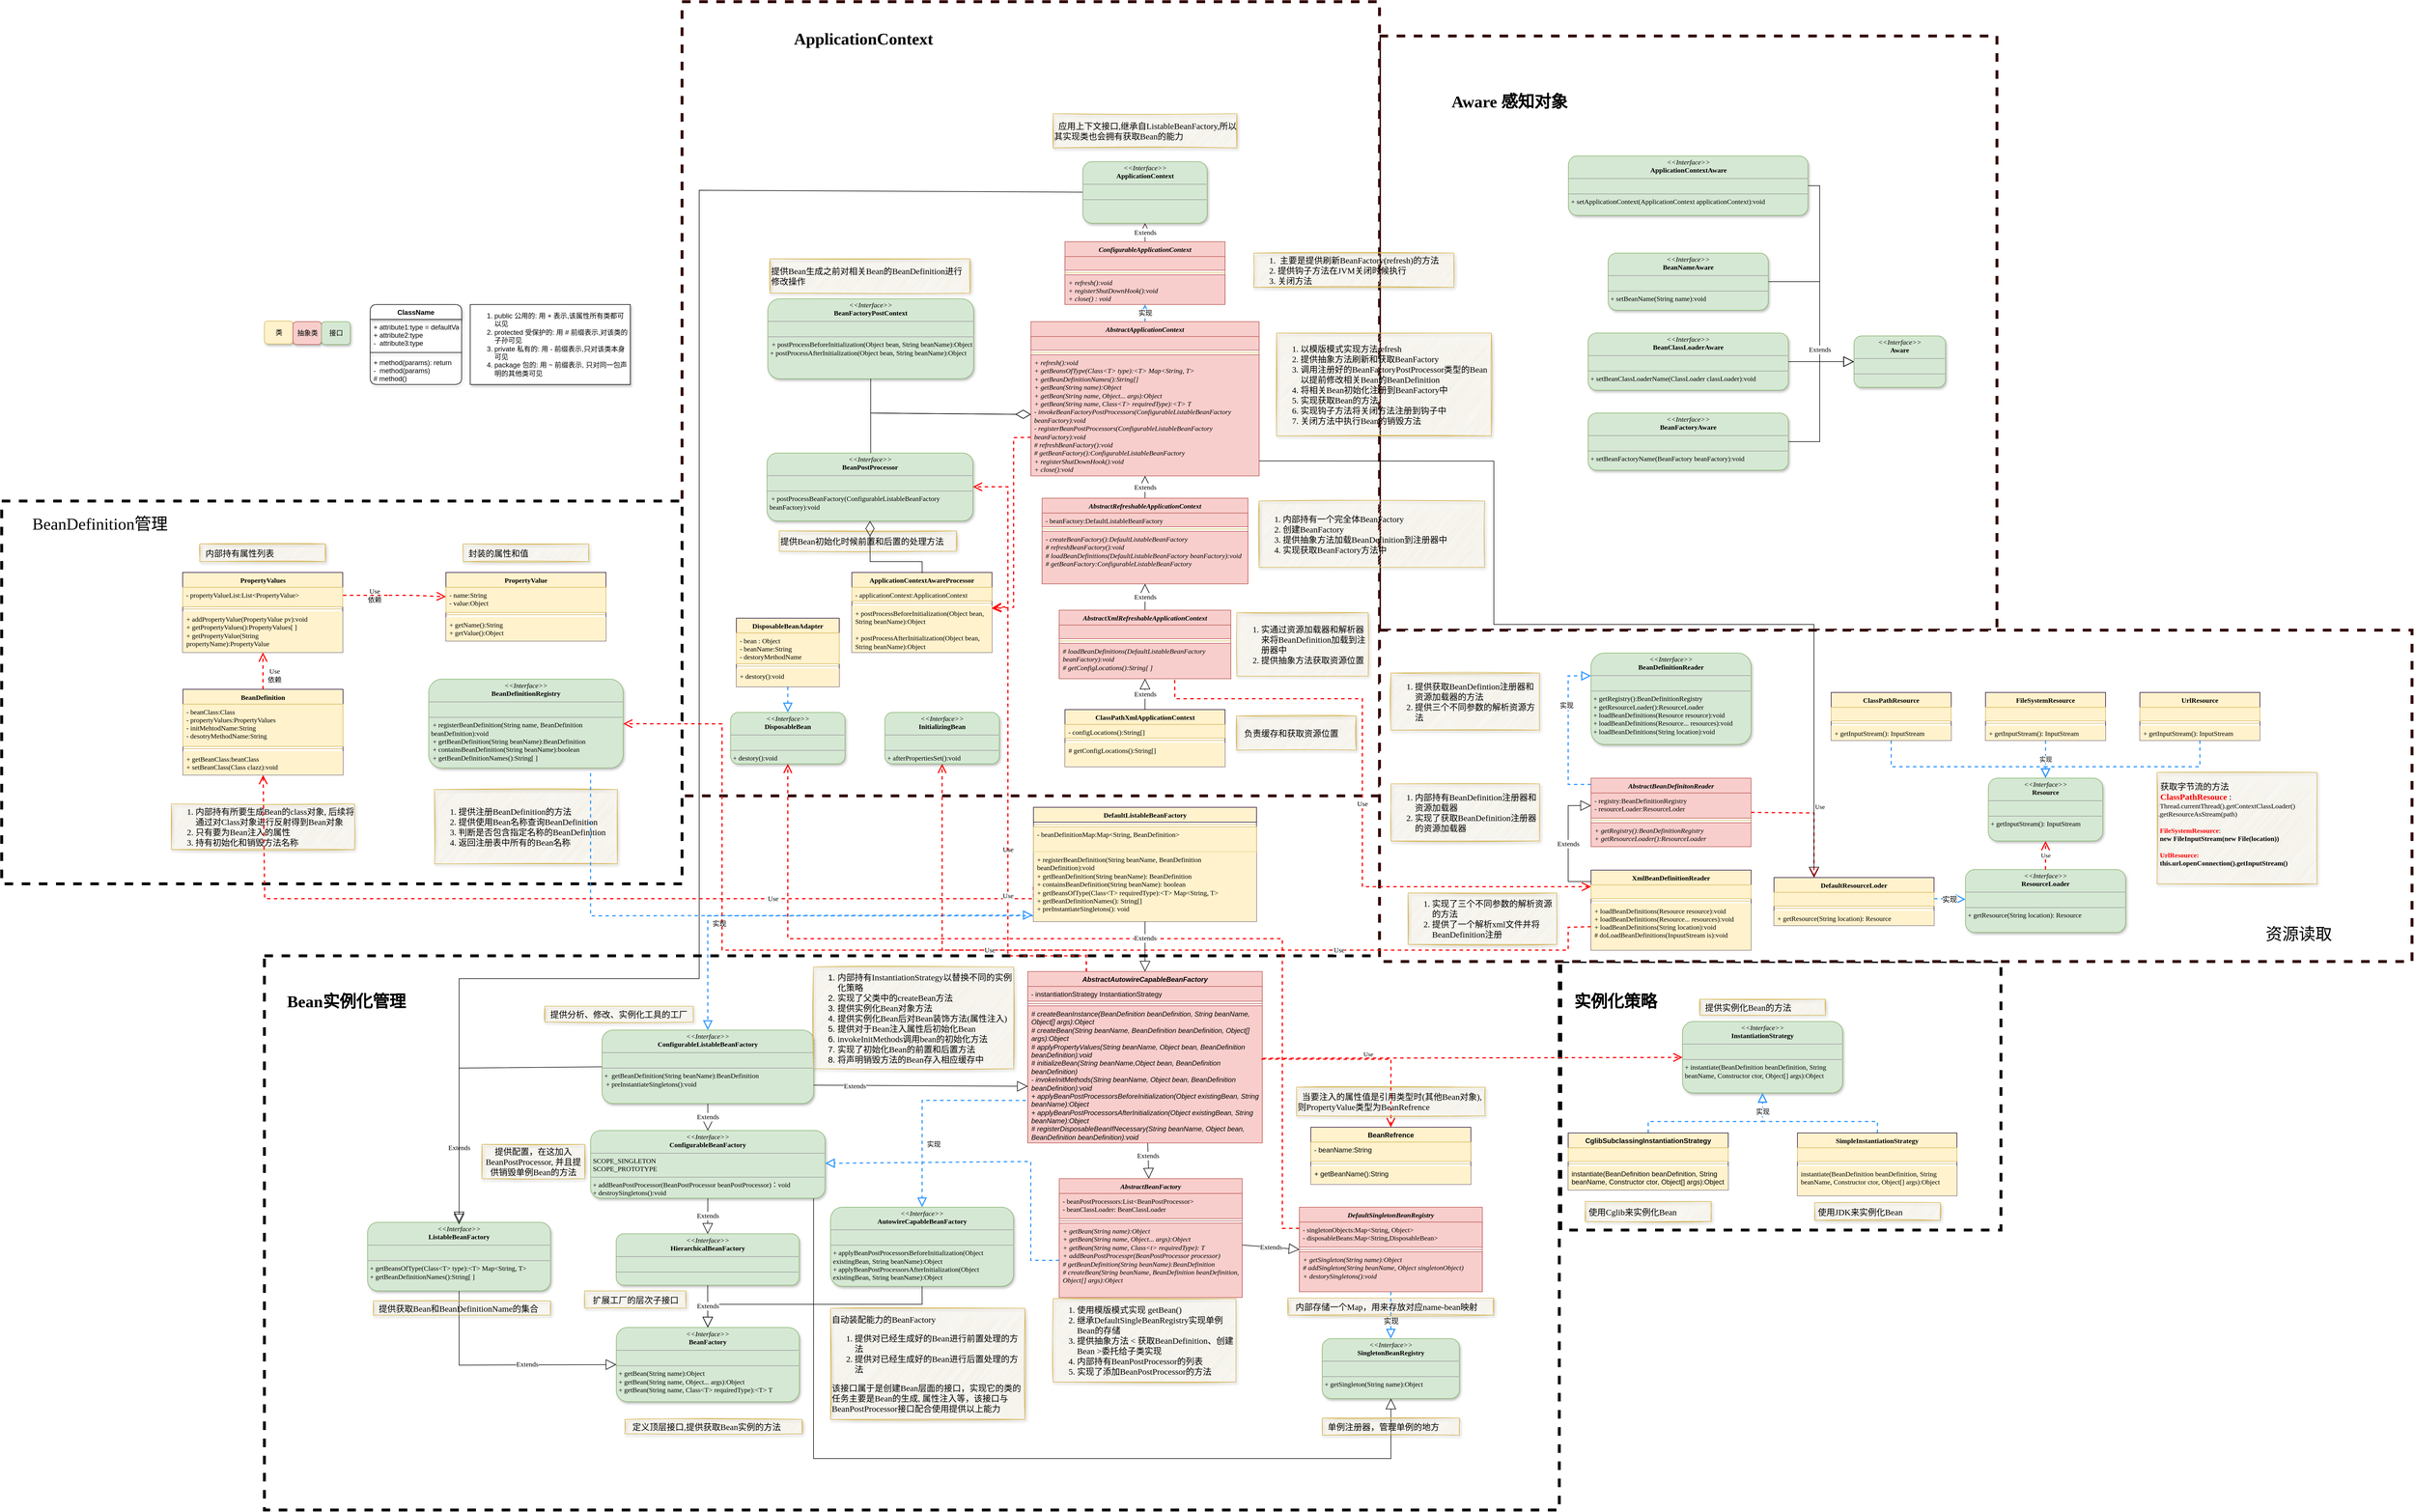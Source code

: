 <mxfile version="20.3.0" type="device"><diagram id="Aop4ughB5UHuWQfJQ0Li" name="第 1 页"><mxGraphModel dx="4564" dy="2300" grid="1" gridSize="10" guides="1" tooltips="1" connect="1" arrows="1" fold="1" page="1" pageScale="1" pageWidth="827" pageHeight="1169" math="0" shadow="0"><root><mxCell id="0"/><mxCell id="1" parent="0"/><mxCell id="mhtgQ_FGST-OrThIbM7P-5" value="" style="rounded=0;whiteSpace=wrap;html=1;dashed=1;fontFamily=Comic Sans MS;fontSize=12;strokeWidth=5;perimeterSpacing=3;strokeColor=#330000;" vertex="1" parent="1"><mxGeometry x="510" y="-780" width="1080" height="1040" as="geometry"/></mxCell><mxCell id="B6Emg0KwpUpIOVJYSvbM-28" value="" style="rounded=0;whiteSpace=wrap;html=1;dashed=1;fontFamily=Comic Sans MS;fontSize=12;strokeWidth=5;perimeterSpacing=3;strokeColor=#330000;" parent="1" vertex="1"><mxGeometry x="-710" y="-840" width="1220" height="1390" as="geometry"/></mxCell><mxCell id="B6Emg0KwpUpIOVJYSvbM-26" value="" style="rounded=0;whiteSpace=wrap;html=1;dashed=1;fontFamily=Comic Sans MS;fontSize=29;strokeWidth=5;perimeterSpacing=3;" parent="1" vertex="1"><mxGeometry x="-1440.5" y="830" width="2265" height="970" as="geometry"/></mxCell><mxCell id="7nmvzhXGLCRzuH-TEsa0-124" value="" style="rounded=0;whiteSpace=wrap;html=1;dashed=1;fontFamily=Comic Sans MS;fontSize=29;strokeWidth=5;perimeterSpacing=3;" parent="1" vertex="1"><mxGeometry x="827" y="840" width="770" height="470" as="geometry"/></mxCell><mxCell id="7nmvzhXGLCRzuH-TEsa0-101" value="" style="rounded=0;whiteSpace=wrap;html=1;dashed=1;fontFamily=Comic Sans MS;fontSize=12;strokeWidth=5;perimeterSpacing=3;strokeColor=#330000;" parent="1" vertex="1"><mxGeometry x="510" y="260" width="1806" height="580" as="geometry"/></mxCell><mxCell id="7nmvzhXGLCRzuH-TEsa0-43" value="" style="rounded=0;whiteSpace=wrap;html=1;dashed=1;fontFamily=Comic Sans MS;strokeWidth=5;perimeterSpacing=3;" parent="1" vertex="1"><mxGeometry x="-1900" y="34" width="1190" height="670" as="geometry"/></mxCell><mxCell id="7nmvzhXGLCRzuH-TEsa0-2" value="BeanDefinition" style="swimlane;fontStyle=1;align=center;verticalAlign=top;childLayout=stackLayout;horizontal=1;startSize=26;horizontalStack=0;resizeParent=1;resizeParentMax=0;resizeLast=0;collapsible=1;marginBottom=0;fillColor=#fff2cc;strokeColor=#190033;swimlaneFillColor=none;whiteSpace=wrap;html=1;fontFamily=Comic Sans MS;" parent="1" vertex="1"><mxGeometry x="-1583" y="363.5" width="280" height="150" as="geometry"/></mxCell><mxCell id="7nmvzhXGLCRzuH-TEsa0-3" value="- beanClass:Class&#10;- propertyValues:PropertyValues&#10;- initMehtodName:String&#10;- desotryMethodName:String" style="text;strokeColor=#d6b656;fillColor=#fff2cc;align=left;verticalAlign=top;spacingLeft=4;spacingRight=4;overflow=hidden;rotatable=0;points=[[0,0.5],[1,0.5]];portConstraint=eastwest;swimlaneFillColor=none;fontFamily=Comic Sans MS;" parent="7nmvzhXGLCRzuH-TEsa0-2" vertex="1"><mxGeometry y="26" width="280" height="74" as="geometry"/></mxCell><mxCell id="7nmvzhXGLCRzuH-TEsa0-4" value="" style="line;strokeWidth=1;fillColor=#fff2cc;align=left;verticalAlign=middle;spacingTop=-1;spacingLeft=3;spacingRight=3;rotatable=0;labelPosition=right;points=[];portConstraint=eastwest;strokeColor=#d6b656;swimlaneFillColor=none;fontFamily=Comic Sans MS;" parent="7nmvzhXGLCRzuH-TEsa0-2" vertex="1"><mxGeometry y="100" width="280" height="8" as="geometry"/></mxCell><mxCell id="7nmvzhXGLCRzuH-TEsa0-5" value="+ getBeanClass:beanClass&#10;+ setBeanClass(Class clazz):void" style="text;strokeColor=none;fillColor=#fff2cc;align=left;verticalAlign=top;spacingLeft=4;spacingRight=4;overflow=hidden;rotatable=0;points=[[0,0.5],[1,0.5]];portConstraint=eastwest;swimlaneFillColor=none;fontStyle=0;whiteSpace=wrap;fontFamily=Comic Sans MS;" parent="7nmvzhXGLCRzuH-TEsa0-2" vertex="1"><mxGeometry y="108" width="280" height="42" as="geometry"/></mxCell><mxCell id="7nmvzhXGLCRzuH-TEsa0-6" value="PropertyValues" style="swimlane;fontStyle=1;align=center;verticalAlign=top;childLayout=stackLayout;horizontal=1;startSize=26;horizontalStack=0;resizeParent=1;resizeParentMax=0;resizeLast=0;collapsible=1;marginBottom=0;fillColor=#fff2cc;strokeColor=#190033;swimlaneFillColor=none;whiteSpace=wrap;html=1;fontFamily=Comic Sans MS;" parent="1" vertex="1"><mxGeometry x="-1583.5" y="159" width="280" height="140" as="geometry"/></mxCell><mxCell id="7nmvzhXGLCRzuH-TEsa0-7" value="- propertyValueList:List&lt;PropertyValue&gt;" style="text;strokeColor=#d6b656;fillColor=#fff2cc;align=left;verticalAlign=top;spacingLeft=4;spacingRight=4;overflow=hidden;rotatable=0;points=[[0,0.5],[1,0.5]];portConstraint=eastwest;swimlaneFillColor=none;fontFamily=Comic Sans MS;" parent="7nmvzhXGLCRzuH-TEsa0-6" vertex="1"><mxGeometry y="26" width="280" height="34" as="geometry"/></mxCell><mxCell id="7nmvzhXGLCRzuH-TEsa0-8" value="" style="line;strokeWidth=1;fillColor=#fff2cc;align=left;verticalAlign=middle;spacingTop=-1;spacingLeft=3;spacingRight=3;rotatable=0;labelPosition=right;points=[];portConstraint=eastwest;strokeColor=#d6b656;swimlaneFillColor=none;fontFamily=Comic Sans MS;" parent="7nmvzhXGLCRzuH-TEsa0-6" vertex="1"><mxGeometry y="60" width="280" height="8" as="geometry"/></mxCell><mxCell id="7nmvzhXGLCRzuH-TEsa0-9" value="+ addPropertyValue(PropertyValue pv):void&#10;+ getPropertyValues():PropertyValues[ ]&#10;+ getPropertyValue(String propertyName):PropertyValue" style="text;strokeColor=none;fillColor=#fff2cc;align=left;verticalAlign=top;spacingLeft=4;spacingRight=4;overflow=hidden;rotatable=0;points=[[0,0.5],[1,0.5]];portConstraint=eastwest;swimlaneFillColor=none;fontStyle=0;whiteSpace=wrap;fontFamily=Comic Sans MS;" parent="7nmvzhXGLCRzuH-TEsa0-6" vertex="1"><mxGeometry y="68" width="280" height="72" as="geometry"/></mxCell><mxCell id="7nmvzhXGLCRzuH-TEsa0-12" value="PropertyValue" style="swimlane;fontStyle=1;align=center;verticalAlign=top;childLayout=stackLayout;horizontal=1;startSize=26;horizontalStack=0;resizeParent=1;resizeParentMax=0;resizeLast=0;collapsible=1;marginBottom=0;fillColor=#fff2cc;strokeColor=#190033;swimlaneFillColor=none;whiteSpace=wrap;html=1;fontFamily=Comic Sans MS;" parent="1" vertex="1"><mxGeometry x="-1123" y="159" width="280" height="120" as="geometry"/></mxCell><mxCell id="7nmvzhXGLCRzuH-TEsa0-13" value="- name:String&#10;- value:Object" style="text;strokeColor=#d6b656;fillColor=#fff2cc;align=left;verticalAlign=top;spacingLeft=4;spacingRight=4;overflow=hidden;rotatable=0;points=[[0,0.5],[1,0.5]];portConstraint=eastwest;swimlaneFillColor=none;fontFamily=Comic Sans MS;" parent="7nmvzhXGLCRzuH-TEsa0-12" vertex="1"><mxGeometry y="26" width="280" height="44" as="geometry"/></mxCell><mxCell id="7nmvzhXGLCRzuH-TEsa0-14" value="" style="line;strokeWidth=1;fillColor=#fff2cc;align=left;verticalAlign=middle;spacingTop=-1;spacingLeft=3;spacingRight=3;rotatable=0;labelPosition=right;points=[];portConstraint=eastwest;strokeColor=#d6b656;swimlaneFillColor=none;fontFamily=Comic Sans MS;" parent="7nmvzhXGLCRzuH-TEsa0-12" vertex="1"><mxGeometry y="70" width="280" height="8" as="geometry"/></mxCell><mxCell id="7nmvzhXGLCRzuH-TEsa0-15" value="+ getName():String&#10;+ getValue():Object" style="text;strokeColor=none;fillColor=#fff2cc;align=left;verticalAlign=top;spacingLeft=4;spacingRight=4;overflow=hidden;rotatable=0;points=[[0,0.5],[1,0.5]];portConstraint=eastwest;swimlaneFillColor=none;fontStyle=0;whiteSpace=wrap;fontFamily=Comic Sans MS;" parent="7nmvzhXGLCRzuH-TEsa0-12" vertex="1"><mxGeometry y="78" width="280" height="42" as="geometry"/></mxCell><mxCell id="7nmvzhXGLCRzuH-TEsa0-20" value="&lt;div style=&quot;font-size: 15px&quot;&gt;&lt;font&gt;&amp;nbsp; 封装的属性和值&lt;/font&gt;&lt;/div&gt;" style="rounded=0;whiteSpace=wrap;html=1;shadow=1;glass=0;sketch=1;fontSize=12;strokeColor=#d6b656;align=left;fillColor=#fff2cc;fontFamily=Comic Sans MS;" parent="1" vertex="1"><mxGeometry x="-1093" y="109" width="220" height="31" as="geometry"/></mxCell><mxCell id="7nmvzhXGLCRzuH-TEsa0-22" value="&lt;div style=&quot;font-size: 15px&quot;&gt;&lt;font&gt;&amp;nbsp; 内部持有属性列表&lt;/font&gt;&lt;/div&gt;" style="rounded=0;whiteSpace=wrap;html=1;shadow=1;glass=0;sketch=1;fontSize=12;strokeColor=#d6b656;align=left;fillColor=#fff2cc;fontFamily=Comic Sans MS;" parent="1" vertex="1"><mxGeometry x="-1553.5" y="109" width="220" height="31" as="geometry"/></mxCell><mxCell id="7nmvzhXGLCRzuH-TEsa0-23" value="&lt;div style=&quot;font-size: 15px&quot;&gt;&lt;ol&gt;&lt;li&gt;&lt;font&gt;内部持有所要生成Bean的class对象, 后续将通过对Class对象进行反射得到Bean对象&lt;/font&gt;&lt;/li&gt;&lt;li&gt;&lt;font&gt;只有要为Bean注入的属性&lt;/font&gt;&lt;/li&gt;&lt;li&gt;持有初始化和销毁方法名称&lt;/li&gt;&lt;/ol&gt;&lt;/div&gt;" style="rounded=0;whiteSpace=wrap;html=1;shadow=1;glass=0;sketch=1;fontSize=12;strokeColor=#d6b656;align=left;fillColor=#fff2cc;fontFamily=Comic Sans MS;" parent="1" vertex="1"><mxGeometry x="-1603.25" y="564" width="320.5" height="80" as="geometry"/></mxCell><mxCell id="7nmvzhXGLCRzuH-TEsa0-24" style="endArrow=open;endSize=12;dashed=1;html=1;rounded=0;startArrow=none;exitX=0.5;exitY=0;exitDx=0;exitDy=0;fontFamily=Comic Sans MS;strokeColor=#FF0000;strokeWidth=2;" parent="1" source="7nmvzhXGLCRzuH-TEsa0-2" target="7nmvzhXGLCRzuH-TEsa0-9" edge="1"><mxGeometry relative="1" as="geometry"><Array as="points"><mxPoint x="-1443" y="309"/></Array></mxGeometry></mxCell><mxCell id="7nmvzhXGLCRzuH-TEsa0-25" style="endArrow=open;endSize=12;dashed=1;html=1;rounded=0;startArrow=none;fontFamily=Comic Sans MS;strokeColor=#FF0000;strokeWidth=2;" parent="1" source="7nmvzhXGLCRzuH-TEsa0-38" target="7nmvzhXGLCRzuH-TEsa0-13" edge="1"><mxGeometry relative="1" as="geometry"><Array as="points"><mxPoint x="-1183" y="199"/></Array><mxPoint x="-1303" y="199" as="sourcePoint"/></mxGeometry></mxCell><mxCell id="7nmvzhXGLCRzuH-TEsa0-29" value="类" style="rounded=1;whiteSpace=wrap;html=1;strokeColor=#d6b656;fillColor=#fff2cc;shadow=1;sketch=0;glass=0;" parent="1" vertex="1"><mxGeometry x="-1440.5" y="-281" width="50" height="40" as="geometry"/></mxCell><mxCell id="7nmvzhXGLCRzuH-TEsa0-30" value="抽象类" style="rounded=1;whiteSpace=wrap;html=1;strokeColor=#b85450;fillColor=#f8cecc;shadow=1;sketch=0;glass=0;" parent="1" vertex="1"><mxGeometry x="-1390.5" y="-280" width="50" height="40" as="geometry"/></mxCell><mxCell id="7nmvzhXGLCRzuH-TEsa0-31" value="接口" style="rounded=1;whiteSpace=wrap;html=1;strokeColor=#82b366;fillColor=#d5e8d4;shadow=1;sketch=0;glass=0;" parent="1" vertex="1"><mxGeometry x="-1340.5" y="-280" width="50" height="40" as="geometry"/></mxCell><mxCell id="7nmvzhXGLCRzuH-TEsa0-32" value="ClassName" style="swimlane;fontStyle=1;align=center;verticalAlign=top;childLayout=stackLayout;horizontal=1;startSize=26;horizontalStack=0;resizeParent=1;resizeParentMax=0;resizeLast=0;collapsible=1;marginBottom=0;rounded=1;shadow=1;glass=0;sketch=0;strokeColor=#000000;" parent="1" vertex="1"><mxGeometry x="-1255.5" y="-310" width="160" height="140" as="geometry"/></mxCell><mxCell id="7nmvzhXGLCRzuH-TEsa0-33" value="+ attribute1:type = defaultValue&#10;+ attribute2:type&#10;-  attribute3:type" style="text;strokeColor=none;fillColor=none;align=left;verticalAlign=top;spacingLeft=4;spacingRight=4;overflow=hidden;rotatable=0;points=[[0,0.5],[1,0.5]];portConstraint=eastwest;rounded=1;shadow=1;glass=0;sketch=0;" parent="7nmvzhXGLCRzuH-TEsa0-32" vertex="1"><mxGeometry y="26" width="160" height="54" as="geometry"/></mxCell><mxCell id="7nmvzhXGLCRzuH-TEsa0-34" value="" style="line;strokeWidth=1;fillColor=none;align=left;verticalAlign=middle;spacingTop=-1;spacingLeft=3;spacingRight=3;rotatable=0;labelPosition=right;points=[];portConstraint=eastwest;rounded=1;shadow=1;glass=0;sketch=0;" parent="7nmvzhXGLCRzuH-TEsa0-32" vertex="1"><mxGeometry y="80" width="160" height="8" as="geometry"/></mxCell><mxCell id="7nmvzhXGLCRzuH-TEsa0-35" value="+ method(params): return&#10;-  method(params)&#10;# method()" style="text;strokeColor=none;fillColor=none;align=left;verticalAlign=top;spacingLeft=4;spacingRight=4;overflow=hidden;rotatable=0;points=[[0,0.5],[1,0.5]];portConstraint=eastwest;rounded=1;shadow=1;glass=0;sketch=0;" parent="7nmvzhXGLCRzuH-TEsa0-32" vertex="1"><mxGeometry y="88" width="160" height="52" as="geometry"/></mxCell><mxCell id="7nmvzhXGLCRzuH-TEsa0-36" value="&lt;ol&gt;&lt;li&gt;public 公用的: 用 + 表示,该属性所有类都可以见&lt;/li&gt;&lt;li&gt;protected 受保护的: 用 # 前缀表示,对该类的子孙可见&lt;/li&gt;&lt;li&gt;private 私有的: 用 - 前缀表示,只对该类本身可见&lt;/li&gt;&lt;li&gt;package 包的: 用 ~ 前缀表示, 只对同一包声明的其他类可见&lt;/li&gt;&lt;/ol&gt;" style="rounded=0;whiteSpace=wrap;html=1;shadow=1;glass=0;sketch=0;strokeColor=#000000;align=left;" parent="1" vertex="1"><mxGeometry x="-1080.5" y="-310" width="280" height="140" as="geometry"/></mxCell><mxCell id="7nmvzhXGLCRzuH-TEsa0-37" value="Use&lt;br&gt;依赖" style="text;html=1;align=center;verticalAlign=middle;resizable=0;points=[];autosize=1;strokeColor=none;fillColor=none;fontSize=12;fontFamily=Comic Sans MS;fontColor=#000000;strokeWidth=2;" parent="1" vertex="1"><mxGeometry x="-1448" y="319" width="50" height="40" as="geometry"/></mxCell><mxCell id="7nmvzhXGLCRzuH-TEsa0-38" value="Use&lt;br&gt;依赖" style="text;html=1;align=center;verticalAlign=middle;resizable=0;points=[];autosize=1;strokeColor=none;fillColor=none;fontSize=12;fontFamily=Comic Sans MS;fontColor=#000000;" parent="1" vertex="1"><mxGeometry x="-1273" y="179" width="50" height="40" as="geometry"/></mxCell><mxCell id="7nmvzhXGLCRzuH-TEsa0-39" value="" style="endArrow=none;endSize=12;dashed=1;html=1;rounded=0;startArrow=none;fontFamily=Comic Sans MS;strokeColor=#FF0000;strokeWidth=2;" parent="1" target="7nmvzhXGLCRzuH-TEsa0-38" edge="1"><mxGeometry relative="1" as="geometry"><Array as="points"><mxPoint x="-1223" y="199"/></Array><mxPoint x="-1303" y="199" as="sourcePoint"/><mxPoint x="-1183" y="199" as="targetPoint"/></mxGeometry></mxCell><mxCell id="7nmvzhXGLCRzuH-TEsa0-41" value="&lt;p style=&quot;margin: 0px ; margin-top: 4px ; text-align: center&quot;&gt;&lt;i&gt;&amp;lt;&amp;lt;Interface&amp;gt;&amp;gt;&lt;/i&gt;&lt;br&gt;&lt;b&gt;BeanDefinitionRegistry&lt;/b&gt;&lt;/p&gt;&lt;hr size=&quot;1&quot;&gt;&lt;p style=&quot;margin: 0px ; margin-left: 4px&quot;&gt;&lt;br&gt;&lt;/p&gt;&lt;hr size=&quot;1&quot;&gt;&lt;p style=&quot;margin: 0px ; margin-left: 4px&quot;&gt;&amp;nbsp;+ registerBeanDefinition(String name, BeanDefinition beanDefinition):void&lt;/p&gt;&lt;p style=&quot;margin: 0px ; margin-left: 4px&quot;&gt;&amp;nbsp;+ getBeanDefinition(String beanName):BeanDefinition&lt;/p&gt;&lt;p style=&quot;margin: 0px ; margin-left: 4px&quot;&gt;&amp;nbsp;+ containsBeanDefinition&lt;span&gt;(String beanName):boolean&lt;/span&gt;&lt;/p&gt;&lt;p style=&quot;margin: 0px ; margin-left: 4px&quot;&gt;&amp;nbsp;+ getBeanDefinitionNames():String&lt;span&gt;[ ]&lt;/span&gt;&lt;/p&gt;&lt;p style=&quot;margin: 0px ; margin-left: 4px&quot;&gt;&lt;br&gt;&lt;/p&gt;" style="verticalAlign=top;align=left;overflow=fill;fontSize=12;fontFamily=Comic Sans MS;html=1;rounded=1;shadow=1;glass=0;sketch=0;strokeColor=#82b366;fillColor=#d5e8d4;whiteSpace=wrap;" parent="1" vertex="1"><mxGeometry x="-1153" y="345.75" width="340" height="155.5" as="geometry"/></mxCell><mxCell id="7nmvzhXGLCRzuH-TEsa0-42" value="&lt;div style=&quot;font-size: 15px&quot;&gt;&lt;ol&gt;&lt;li&gt;&lt;font&gt;提供注册BeanDefinition的方法&lt;/font&gt;&lt;/li&gt;&lt;li&gt;&lt;font&gt;提供使用Bean名称查询BeanDefinition&lt;/font&gt;&lt;/li&gt;&lt;li&gt;&lt;font&gt;判断是否包含指定名称的BeanDefinition&lt;/font&gt;&lt;/li&gt;&lt;li&gt;&lt;font&gt;返回注册表中所有的Bean名称&lt;/font&gt;&lt;/li&gt;&lt;/ol&gt;&lt;/div&gt;" style="rounded=0;whiteSpace=wrap;html=1;shadow=1;glass=0;sketch=1;fontSize=12;strokeColor=#d6b656;align=left;fillColor=#fff2cc;fontFamily=Comic Sans MS;" parent="1" vertex="1"><mxGeometry x="-1143" y="539" width="320" height="130" as="geometry"/></mxCell><mxCell id="7nmvzhXGLCRzuH-TEsa0-44" value="&lt;font style=&quot;font-size: 29px;&quot;&gt;BeanDefinition管理&lt;/font&gt;" style="text;html=1;strokeColor=none;fillColor=none;align=center;verticalAlign=middle;whiteSpace=wrap;rounded=0;dashed=1;fontFamily=Comic Sans MS;" parent="1" vertex="1"><mxGeometry x="-1873.5" y="59" width="290" height="30" as="geometry"/></mxCell><mxCell id="7nmvzhXGLCRzuH-TEsa0-47" value="&lt;p style=&quot;margin: 0px ; margin-top: 4px ; text-align: center&quot;&gt;&lt;i&gt;&amp;lt;&amp;lt;Interface&amp;gt;&amp;gt;&lt;/i&gt;&lt;br&gt;&lt;b&gt;Resource&lt;/b&gt;&lt;/p&gt;&lt;hr size=&quot;1&quot;&gt;&lt;p style=&quot;margin: 0px ; margin-left: 4px&quot;&gt;&lt;br&gt;&lt;/p&gt;&lt;hr size=&quot;1&quot;&gt;&lt;p style=&quot;margin: 0px ; margin-left: 4px&quot;&gt;+ getInputStream(): InputStream&lt;br&gt;&lt;br&gt;&lt;/p&gt;" style="verticalAlign=top;align=left;overflow=fill;fontSize=12;fontFamily=Comic Sans MS;html=1;rounded=1;shadow=1;glass=0;sketch=0;strokeColor=#82b366;fillColor=#d5e8d4;" parent="1" vertex="1"><mxGeometry x="1575" y="519" width="200" height="110" as="geometry"/></mxCell><mxCell id="7nmvzhXGLCRzuH-TEsa0-48" value="&lt;p style=&quot;margin: 0px ; margin-top: 4px ; text-align: center&quot;&gt;&lt;i&gt;&amp;lt;&amp;lt;Interface&amp;gt;&amp;gt;&lt;/i&gt;&lt;br&gt;&lt;b&gt;ResourceLoader&lt;/b&gt;&lt;/p&gt;&lt;hr size=&quot;1&quot;&gt;&lt;p style=&quot;margin: 0px ; margin-left: 4px&quot;&gt;&lt;br&gt;&lt;/p&gt;&lt;hr size=&quot;1&quot;&gt;&lt;p style=&quot;margin: 0px ; margin-left: 4px&quot;&gt;+ getResource(String location): Resource&lt;br&gt;&lt;br&gt;&lt;/p&gt;" style="verticalAlign=top;align=left;overflow=fill;fontSize=12;fontFamily=Comic Sans MS;html=1;rounded=1;shadow=1;glass=0;sketch=0;strokeColor=#82b366;fillColor=#d5e8d4;" parent="1" vertex="1"><mxGeometry x="1535" y="679" width="280" height="110" as="geometry"/></mxCell><mxCell id="7nmvzhXGLCRzuH-TEsa0-49" value="DefaultResourceLoder" style="swimlane;fontStyle=1;align=center;verticalAlign=top;childLayout=stackLayout;horizontal=1;startSize=26;horizontalStack=0;resizeParent=1;resizeParentMax=0;resizeLast=0;collapsible=1;marginBottom=0;fillColor=#fff2cc;strokeColor=#190033;swimlaneFillColor=none;fontFamily=Comic Sans MS;" parent="1" vertex="1"><mxGeometry x="1200" y="693" width="280" height="84" as="geometry"/></mxCell><mxCell id="7nmvzhXGLCRzuH-TEsa0-52" value="" style="text;strokeColor=#d6b656;fillColor=#fff2cc;align=left;verticalAlign=top;spacingLeft=4;spacingRight=4;overflow=hidden;rotatable=0;points=[[0,0.5],[1,0.5]];portConstraint=eastwest;swimlaneFillColor=none;fontFamily=Comic Sans MS;" parent="7nmvzhXGLCRzuH-TEsa0-49" vertex="1"><mxGeometry y="26" width="280" height="24" as="geometry"/></mxCell><mxCell id="7nmvzhXGLCRzuH-TEsa0-53" value="" style="line;strokeWidth=1;fillColor=#fff2cc;align=left;verticalAlign=middle;spacingTop=-1;spacingLeft=3;spacingRight=3;rotatable=0;labelPosition=right;points=[];portConstraint=eastwest;strokeColor=#d6b656;swimlaneFillColor=none;fontFamily=Comic Sans MS;" parent="7nmvzhXGLCRzuH-TEsa0-49" vertex="1"><mxGeometry y="50" width="280" height="8" as="geometry"/></mxCell><mxCell id="7nmvzhXGLCRzuH-TEsa0-54" value="+ getResource(String location): Resource" style="text;strokeColor=none;fillColor=#fff2cc;align=left;verticalAlign=top;spacingLeft=4;spacingRight=4;overflow=hidden;rotatable=0;points=[[0,0.5],[1,0.5]];portConstraint=eastwest;swimlaneFillColor=none;fontFamily=Comic Sans MS;" parent="7nmvzhXGLCRzuH-TEsa0-49" vertex="1"><mxGeometry y="58" width="280" height="26" as="geometry"/></mxCell><mxCell id="7nmvzhXGLCRzuH-TEsa0-55" value="Use" style="endArrow=open;endSize=12;dashed=1;html=1;rounded=0;entryX=0.5;entryY=1;entryDx=0;entryDy=0;startArrow=none;exitX=0.5;exitY=0;exitDx=0;exitDy=0;fontFamily=Comic Sans MS;strokeColor=#FF0000;strokeWidth=2;" parent="1" source="7nmvzhXGLCRzuH-TEsa0-48" target="7nmvzhXGLCRzuH-TEsa0-47" edge="1"><mxGeometry width="160" relative="1" as="geometry"><mxPoint x="1680" y="679" as="sourcePoint"/><mxPoint x="1850" y="548.5" as="targetPoint"/><Array as="points"/></mxGeometry></mxCell><mxCell id="7nmvzhXGLCRzuH-TEsa0-96" style="endArrow=block;dashed=1;endFill=0;endSize=12;html=1;rounded=0;fontFamily=Comic Sans MS;strokeColor=#3399FF;strokeWidth=2;" parent="1" source="7nmvzhXGLCRzuH-TEsa0-57" target="7nmvzhXGLCRzuH-TEsa0-47" edge="1"><mxGeometry relative="1" as="geometry"><Array as="points"><mxPoint x="1405" y="499"/><mxPoint x="1675" y="499"/></Array></mxGeometry></mxCell><mxCell id="7nmvzhXGLCRzuH-TEsa0-57" value="ClassPathResource" style="swimlane;fontStyle=1;align=center;verticalAlign=top;childLayout=stackLayout;horizontal=1;startSize=26;horizontalStack=0;resizeParent=1;resizeParentMax=0;resizeLast=0;collapsible=1;marginBottom=0;fillColor=#fff2cc;strokeColor=#190033;swimlaneFillColor=none;fontFamily=Comic Sans MS;" parent="1" vertex="1"><mxGeometry x="1300" y="369" width="210" height="84" as="geometry"/></mxCell><mxCell id="7nmvzhXGLCRzuH-TEsa0-58" value="" style="text;strokeColor=#d6b656;fillColor=#fff2cc;align=left;verticalAlign=top;spacingLeft=4;spacingRight=4;overflow=hidden;rotatable=0;points=[[0,0.5],[1,0.5]];portConstraint=eastwest;swimlaneFillColor=none;fontFamily=Comic Sans MS;" parent="7nmvzhXGLCRzuH-TEsa0-57" vertex="1"><mxGeometry y="26" width="210" height="24" as="geometry"/></mxCell><mxCell id="7nmvzhXGLCRzuH-TEsa0-59" value="" style="line;strokeWidth=1;fillColor=#fff2cc;align=left;verticalAlign=middle;spacingTop=-1;spacingLeft=3;spacingRight=3;rotatable=0;labelPosition=right;points=[];portConstraint=eastwest;strokeColor=#d6b656;swimlaneFillColor=none;fontFamily=Comic Sans MS;" parent="7nmvzhXGLCRzuH-TEsa0-57" vertex="1"><mxGeometry y="50" width="210" height="8" as="geometry"/></mxCell><mxCell id="7nmvzhXGLCRzuH-TEsa0-60" value="+ getInputStream(): InputStream" style="text;strokeColor=none;fillColor=#fff2cc;align=left;verticalAlign=top;spacingLeft=4;spacingRight=4;overflow=hidden;rotatable=0;points=[[0,0.5],[1,0.5]];portConstraint=eastwest;swimlaneFillColor=none;fontFamily=Comic Sans MS;" parent="7nmvzhXGLCRzuH-TEsa0-57" vertex="1"><mxGeometry y="58" width="210" height="26" as="geometry"/></mxCell><mxCell id="7nmvzhXGLCRzuH-TEsa0-97" value="实现" style="endArrow=block;dashed=1;endFill=0;endSize=12;html=1;rounded=0;fontFamily=Comic Sans MS;strokeColor=#3399FF;strokeWidth=2;" parent="1" source="7nmvzhXGLCRzuH-TEsa0-61" target="7nmvzhXGLCRzuH-TEsa0-47" edge="1"><mxGeometry relative="1" as="geometry"/></mxCell><mxCell id="7nmvzhXGLCRzuH-TEsa0-61" value="FileSystemResource" style="swimlane;fontStyle=1;align=center;verticalAlign=top;childLayout=stackLayout;horizontal=1;startSize=26;horizontalStack=0;resizeParent=1;resizeParentMax=0;resizeLast=0;collapsible=1;marginBottom=0;fillColor=#fff2cc;strokeColor=#190033;swimlaneFillColor=none;fontFamily=Comic Sans MS;" parent="1" vertex="1"><mxGeometry x="1570" y="369" width="210" height="84" as="geometry"/></mxCell><mxCell id="7nmvzhXGLCRzuH-TEsa0-62" value="" style="text;strokeColor=#d6b656;fillColor=#fff2cc;align=left;verticalAlign=top;spacingLeft=4;spacingRight=4;overflow=hidden;rotatable=0;points=[[0,0.5],[1,0.5]];portConstraint=eastwest;swimlaneFillColor=none;fontFamily=Comic Sans MS;" parent="7nmvzhXGLCRzuH-TEsa0-61" vertex="1"><mxGeometry y="26" width="210" height="24" as="geometry"/></mxCell><mxCell id="7nmvzhXGLCRzuH-TEsa0-63" value="" style="line;strokeWidth=1;fillColor=#fff2cc;align=left;verticalAlign=middle;spacingTop=-1;spacingLeft=3;spacingRight=3;rotatable=0;labelPosition=right;points=[];portConstraint=eastwest;strokeColor=#d6b656;swimlaneFillColor=none;fontFamily=Comic Sans MS;" parent="7nmvzhXGLCRzuH-TEsa0-61" vertex="1"><mxGeometry y="50" width="210" height="8" as="geometry"/></mxCell><mxCell id="7nmvzhXGLCRzuH-TEsa0-64" value="+ getInputStream(): InputStream" style="text;strokeColor=none;fillColor=#fff2cc;align=left;verticalAlign=top;spacingLeft=4;spacingRight=4;overflow=hidden;rotatable=0;points=[[0,0.5],[1,0.5]];portConstraint=eastwest;swimlaneFillColor=none;fontFamily=Comic Sans MS;" parent="7nmvzhXGLCRzuH-TEsa0-61" vertex="1"><mxGeometry y="58" width="210" height="26" as="geometry"/></mxCell><mxCell id="7nmvzhXGLCRzuH-TEsa0-98" style="endArrow=block;dashed=1;endFill=0;endSize=12;html=1;rounded=0;fontFamily=Comic Sans MS;strokeColor=#3399FF;strokeWidth=2;" parent="1" source="7nmvzhXGLCRzuH-TEsa0-66" target="7nmvzhXGLCRzuH-TEsa0-47" edge="1"><mxGeometry relative="1" as="geometry"><Array as="points"><mxPoint x="1945" y="499"/><mxPoint x="1675" y="499"/></Array></mxGeometry></mxCell><mxCell id="7nmvzhXGLCRzuH-TEsa0-66" value="UrlResource" style="swimlane;fontStyle=1;align=center;verticalAlign=top;childLayout=stackLayout;horizontal=1;startSize=26;horizontalStack=0;resizeParent=1;resizeParentMax=0;resizeLast=0;collapsible=1;marginBottom=0;fillColor=#fff2cc;strokeColor=#190033;swimlaneFillColor=none;fontFamily=Comic Sans MS;" parent="1" vertex="1"><mxGeometry x="1840" y="369" width="210" height="84" as="geometry"/></mxCell><mxCell id="7nmvzhXGLCRzuH-TEsa0-67" value="" style="text;strokeColor=#d6b656;fillColor=#fff2cc;align=left;verticalAlign=top;spacingLeft=4;spacingRight=4;overflow=hidden;rotatable=0;points=[[0,0.5],[1,0.5]];portConstraint=eastwest;swimlaneFillColor=none;fontFamily=Comic Sans MS;" parent="7nmvzhXGLCRzuH-TEsa0-66" vertex="1"><mxGeometry y="26" width="210" height="24" as="geometry"/></mxCell><mxCell id="7nmvzhXGLCRzuH-TEsa0-68" value="" style="line;strokeWidth=1;fillColor=#fff2cc;align=left;verticalAlign=middle;spacingTop=-1;spacingLeft=3;spacingRight=3;rotatable=0;labelPosition=right;points=[];portConstraint=eastwest;strokeColor=#d6b656;swimlaneFillColor=none;fontFamily=Comic Sans MS;" parent="7nmvzhXGLCRzuH-TEsa0-66" vertex="1"><mxGeometry y="50" width="210" height="8" as="geometry"/></mxCell><mxCell id="7nmvzhXGLCRzuH-TEsa0-69" value="+ getInputStream(): InputStream" style="text;strokeColor=none;fillColor=#fff2cc;align=left;verticalAlign=top;spacingLeft=4;spacingRight=4;overflow=hidden;rotatable=0;points=[[0,0.5],[1,0.5]];portConstraint=eastwest;swimlaneFillColor=none;fontFamily=Comic Sans MS;" parent="7nmvzhXGLCRzuH-TEsa0-66" vertex="1"><mxGeometry y="58" width="210" height="26" as="geometry"/></mxCell><mxCell id="7nmvzhXGLCRzuH-TEsa0-72" value="&lt;div style=&quot;font-size: 15px&quot;&gt;&lt;font style=&quot;font-size: 15px&quot;&gt;&amp;nbsp;获取字节流的方法&lt;/font&gt;&lt;/div&gt;&lt;div style=&quot;font-size: 15px&quot;&gt;&lt;font&gt;&lt;font color=&quot;#ff0000&quot; style=&quot;font-size: 15px&quot;&gt;&lt;b&gt;&amp;nbsp;ClassPathResouce&lt;/b&gt;&lt;/font&gt; :&amp;nbsp;&amp;nbsp;&lt;/font&gt;&lt;/div&gt;&lt;div&gt;&lt;font&gt;&amp;nbsp;Thread.currentThread().getContextClassLoader()&lt;/font&gt;&lt;/div&gt;&lt;div&gt;&lt;font&gt;.getResourceAsStream(path)&lt;/font&gt;&lt;/div&gt;&lt;div&gt;&lt;font&gt;&lt;br&gt;&lt;/font&gt;&lt;/div&gt;&lt;div&gt;&lt;font&gt;&lt;font color=&quot;#ff0000&quot;&gt;&lt;b&gt;&amp;nbsp;FileSystemResource&lt;/b&gt;&lt;/font&gt;:&amp;nbsp;&lt;/font&gt;&lt;/div&gt;&lt;div&gt;&lt;b&gt;&lt;font&gt;&amp;nbsp;new FileInputStream(new File(location))&lt;/font&gt;&lt;/b&gt;&lt;/div&gt;&lt;div&gt;&lt;font color=&quot;#ff0000&quot;&gt;&lt;b&gt;&lt;br&gt;&lt;/b&gt;&lt;/font&gt;&lt;/div&gt;&lt;div&gt;&lt;font color=&quot;#ff0000&quot;&gt;&lt;b&gt;&amp;nbsp;UrlResource:&lt;/b&gt;&lt;/font&gt;&lt;/div&gt;&lt;div&gt;&lt;font&gt;&lt;b&gt;&amp;nbsp;this.url.openConnection().getInputStream()&lt;/b&gt;&lt;br&gt;&lt;/font&gt;&lt;/div&gt;&lt;div&gt;&lt;br&gt;&lt;/div&gt;" style="rounded=0;whiteSpace=wrap;html=1;shadow=1;glass=0;sketch=1;fontSize=12;strokeColor=#d6b656;align=left;fillColor=#fff2cc;fontFamily=Comic Sans MS;" parent="1" vertex="1"><mxGeometry x="1870" y="509" width="280" height="195" as="geometry"/></mxCell><mxCell id="7nmvzhXGLCRzuH-TEsa0-74" value="&lt;p style=&quot;margin: 0px ; margin-top: 4px ; text-align: center&quot;&gt;&lt;i&gt;&amp;lt;&amp;lt;Interface&amp;gt;&amp;gt;&lt;/i&gt;&lt;br&gt;&lt;b&gt;BeanDefinitionReader&lt;/b&gt;&lt;/p&gt;&lt;hr size=&quot;1&quot;&gt;&lt;p style=&quot;margin: 0px ; margin-left: 4px&quot;&gt;&lt;br&gt;&lt;/p&gt;&lt;hr size=&quot;1&quot;&gt;&lt;p style=&quot;margin: 0px ; margin-left: 4px&quot;&gt;+&amp;nbsp;&lt;span&gt;getRegistry():BeanDefinitionRegistry&lt;/span&gt;&lt;/p&gt;&lt;p style=&quot;margin: 0px ; margin-left: 4px&quot;&gt;+ getResourceLoader():ResourceLoader&lt;/p&gt;&lt;p style=&quot;margin: 0px ; margin-left: 4px&quot;&gt;+ loadBeanDefinitions(Resource resource):void&lt;/p&gt;&lt;p style=&quot;margin: 0px ; margin-left: 4px&quot;&gt;+ loadBeanDefinitions(Resource... resources):void&lt;/p&gt;&lt;p style=&quot;margin: 0px ; margin-left: 4px&quot;&gt;+ loadBeanDefinitions(String location):void&lt;/p&gt;" style="verticalAlign=top;align=left;overflow=fill;fontSize=12;fontFamily=Comic Sans MS;html=1;rounded=1;shadow=1;glass=0;sketch=0;strokeColor=#82b366;fillColor=#d5e8d4;" parent="1" vertex="1"><mxGeometry x="880" y="300" width="280" height="160" as="geometry"/></mxCell><mxCell id="7nmvzhXGLCRzuH-TEsa0-75" value="XmlBeanDefinitionReader" style="swimlane;fontStyle=1;align=center;verticalAlign=top;childLayout=stackLayout;horizontal=1;startSize=26;horizontalStack=0;resizeParent=1;resizeParentMax=0;resizeLast=0;collapsible=1;marginBottom=0;fillColor=#fff2cc;strokeColor=#190033;swimlaneFillColor=none;fontFamily=Comic Sans MS;" parent="1" vertex="1"><mxGeometry x="880" y="680" width="280" height="140" as="geometry"/></mxCell><mxCell id="7nmvzhXGLCRzuH-TEsa0-76" value="Extends" style="endArrow=block;endSize=16;endFill=0;html=1;rounded=0;fontFamily=Comic Sans MS;fontSize=12;fontColor=#000000;entryX=0;entryY=0.5;entryDx=0;entryDy=0;" parent="7nmvzhXGLCRzuH-TEsa0-75" target="7nmvzhXGLCRzuH-TEsa0-81" edge="1"><mxGeometry width="160" relative="1" as="geometry"><mxPoint y="20" as="sourcePoint"/><mxPoint x="160" y="20" as="targetPoint"/><Array as="points"><mxPoint x="-40" y="20"/><mxPoint x="-40" y="-113"/></Array></mxGeometry></mxCell><mxCell id="7nmvzhXGLCRzuH-TEsa0-77" value="" style="text;strokeColor=#d6b656;fillColor=#fff2cc;align=left;verticalAlign=top;spacingLeft=4;spacingRight=4;overflow=hidden;rotatable=0;points=[[0,0.5],[1,0.5]];portConstraint=eastwest;swimlaneFillColor=none;fontFamily=Comic Sans MS;" parent="7nmvzhXGLCRzuH-TEsa0-75" vertex="1"><mxGeometry y="26" width="280" height="24" as="geometry"/></mxCell><mxCell id="7nmvzhXGLCRzuH-TEsa0-78" value="" style="line;strokeWidth=1;fillColor=#fff2cc;align=left;verticalAlign=middle;spacingTop=-1;spacingLeft=3;spacingRight=3;rotatable=0;labelPosition=right;points=[];portConstraint=eastwest;strokeColor=#d6b656;swimlaneFillColor=none;fontFamily=Comic Sans MS;" parent="7nmvzhXGLCRzuH-TEsa0-75" vertex="1"><mxGeometry y="50" width="280" height="8" as="geometry"/></mxCell><mxCell id="7nmvzhXGLCRzuH-TEsa0-79" value="+ loadBeanDefinitions(Resource resource):void&#10;+ loadBeanDefinitions(Resource... resources):void&#10;+ loadBeanDefinitions(String location):void&#10;# doLoadBeanDefinitions(InpuutStream is):void" style="text;strokeColor=none;fillColor=#fff2cc;align=left;verticalAlign=top;spacingLeft=4;spacingRight=4;overflow=hidden;rotatable=0;points=[[0,0.5],[1,0.5]];portConstraint=eastwest;swimlaneFillColor=none;fontFamily=Comic Sans MS;" parent="7nmvzhXGLCRzuH-TEsa0-75" vertex="1"><mxGeometry y="58" width="280" height="82" as="geometry"/></mxCell><mxCell id="7nmvzhXGLCRzuH-TEsa0-80" value="AbstractBeanDefinitonReader" style="swimlane;fontStyle=3;align=center;verticalAlign=top;childLayout=stackLayout;horizontal=1;startSize=26;horizontalStack=0;resizeParent=1;resizeParentMax=0;resizeLast=0;collapsible=1;marginBottom=0;fillColor=#f8cecc;strokeColor=#b85450;swimlaneFillColor=none;fontFamily=Comic Sans MS;" parent="1" vertex="1"><mxGeometry x="880" y="519" width="280" height="120" as="geometry"/></mxCell><mxCell id="7nmvzhXGLCRzuH-TEsa0-81" value="- registry:BeanDefinitionRegistry&#10;- resourceLoader:ResourceLoder" style="text;strokeColor=#b85450;fillColor=#f8cecc;align=left;verticalAlign=top;spacingLeft=4;spacingRight=4;overflow=hidden;rotatable=0;points=[[0,0.5],[1,0.5]];portConstraint=eastwest;swimlaneFillColor=none;fontFamily=Comic Sans MS;" parent="7nmvzhXGLCRzuH-TEsa0-80" vertex="1"><mxGeometry y="26" width="280" height="44" as="geometry"/></mxCell><mxCell id="7nmvzhXGLCRzuH-TEsa0-82" value="" style="line;strokeWidth=1;fillColor=#fff2cc;align=left;verticalAlign=middle;spacingTop=-1;spacingLeft=3;spacingRight=3;rotatable=0;labelPosition=right;points=[];portConstraint=eastwest;strokeColor=#d6b656;swimlaneFillColor=none;fontFamily=Comic Sans MS;" parent="7nmvzhXGLCRzuH-TEsa0-80" vertex="1"><mxGeometry y="70" width="280" height="8" as="geometry"/></mxCell><mxCell id="7nmvzhXGLCRzuH-TEsa0-83" value="+ getRegistry():BeanDefinitionRegistry&#10;+ getResourceLoader():ResourceLoader" style="text;strokeColor=#b85450;fillColor=#f8cecc;align=left;verticalAlign=top;spacingLeft=4;spacingRight=4;overflow=hidden;rotatable=0;points=[[0,0.5],[1,0.5]];portConstraint=eastwest;swimlaneFillColor=none;fontStyle=2;fontFamily=Comic Sans MS;" parent="7nmvzhXGLCRzuH-TEsa0-80" vertex="1"><mxGeometry y="78" width="280" height="42" as="geometry"/></mxCell><mxCell id="7nmvzhXGLCRzuH-TEsa0-84" style="endArrow=block;dashed=1;endFill=0;endSize=12;html=1;rounded=0;fontFamily=Comic Sans MS;strokeColor=#3399FF;strokeWidth=2;entryX=0;entryY=0.25;entryDx=0;entryDy=0;" parent="1" target="7nmvzhXGLCRzuH-TEsa0-74" edge="1"><mxGeometry relative="1" as="geometry"><mxPoint x="880" y="530" as="sourcePoint"/><Array as="points"><mxPoint x="840" y="530"/><mxPoint x="840" y="340"/></Array></mxGeometry></mxCell><mxCell id="7nmvzhXGLCRzuH-TEsa0-85" value="&lt;span&gt;实现&lt;/span&gt;" style="edgeLabel;html=1;align=center;verticalAlign=middle;resizable=0;points=[];fontSize=12;fontFamily=Comic Sans MS;fontColor=#000000;fontStyle=0" parent="7nmvzhXGLCRzuH-TEsa0-84" vertex="1" connectable="0"><mxGeometry x="0.324" y="3" relative="1" as="geometry"><mxPoint as="offset"/></mxGeometry></mxCell><mxCell id="7nmvzhXGLCRzuH-TEsa0-86" value="&lt;div style=&quot;font-size: 15px&quot;&gt;&lt;ol&gt;&lt;li&gt;&lt;font&gt;提供获取BeanDefintion注册器和资源加载器的方法&lt;/font&gt;&lt;/li&gt;&lt;li&gt;&lt;font&gt;提供三个不同参数的解析资源方法&lt;/font&gt;&lt;/li&gt;&lt;/ol&gt;&lt;/div&gt;" style="rounded=0;whiteSpace=wrap;html=1;shadow=1;glass=0;sketch=1;fontSize=12;strokeColor=#d6b656;align=left;fillColor=#fff2cc;fontFamily=Comic Sans MS;" parent="1" vertex="1"><mxGeometry x="530" y="335" width="260" height="100" as="geometry"/></mxCell><mxCell id="7nmvzhXGLCRzuH-TEsa0-87" value="&lt;div style=&quot;font-size: 15px&quot;&gt;&lt;ol&gt;&lt;li&gt;&lt;font&gt;内部持有BeanDefinition注册器和资源加载器&lt;/font&gt;&lt;/li&gt;&lt;li&gt;&lt;font&gt;实现了获取BeanDefinition注册器的资源加载器&lt;/font&gt;&lt;/li&gt;&lt;/ol&gt;&lt;/div&gt;" style="rounded=0;whiteSpace=wrap;html=1;shadow=1;glass=0;sketch=1;fontSize=12;strokeColor=#d6b656;align=left;fillColor=#fff2cc;fontFamily=Comic Sans MS;" parent="1" vertex="1"><mxGeometry x="530" y="529" width="260" height="100" as="geometry"/></mxCell><mxCell id="7nmvzhXGLCRzuH-TEsa0-88" value="&lt;div style=&quot;font-size: 15px&quot;&gt;&lt;ol&gt;&lt;li&gt;&lt;font&gt;实现了三个不同参数的解析资源的方法&lt;/font&gt;&lt;/li&gt;&lt;li&gt;&lt;font&gt;提供了一个解析xml文件并将BeanDefinition注册&lt;/font&gt;&lt;/li&gt;&lt;/ol&gt;&lt;/div&gt;" style="rounded=0;whiteSpace=wrap;html=1;shadow=1;glass=0;sketch=1;fontSize=12;strokeColor=#d6b656;align=left;fillColor=#fff2cc;fontFamily=Comic Sans MS;" parent="1" vertex="1"><mxGeometry x="560" y="720" width="260" height="90" as="geometry"/></mxCell><mxCell id="7nmvzhXGLCRzuH-TEsa0-94" value="&lt;meta charset=&quot;utf-8&quot;&gt;&lt;span style=&quot;color: rgb(0, 0, 0); font-family: &amp;quot;Comic Sans MS&amp;quot;; font-size: 13px; font-style: normal; font-variant-ligatures: normal; font-variant-caps: normal; font-weight: 400; letter-spacing: normal; orphans: 2; text-align: center; text-indent: 0px; text-transform: none; widows: 2; word-spacing: 0px; -webkit-text-stroke-width: 0px; background-color: rgb(255, 255, 255); text-decoration-thickness: initial; text-decoration-style: initial; text-decoration-color: initial; float: none; display: inline !important;&quot;&gt;实现&lt;/span&gt;" style="endArrow=block;dashed=1;endFill=0;endSize=12;html=1;rounded=0;fontFamily=Comic Sans MS;strokeColor=#3399FF;strokeWidth=2;" parent="1" target="7nmvzhXGLCRzuH-TEsa0-48" edge="1"><mxGeometry relative="1" as="geometry"><mxPoint x="1540" y="730" as="targetPoint"/><mxPoint x="1480" y="730" as="sourcePoint"/></mxGeometry></mxCell><mxCell id="7nmvzhXGLCRzuH-TEsa0-99" style="endArrow=open;endSize=12;dashed=1;html=1;rounded=0;entryX=0.25;entryY=0;entryDx=0;entryDy=0;startArrow=none;exitX=1;exitY=0.5;exitDx=0;exitDy=0;fontFamily=Comic Sans MS;strokeColor=#FF0000;strokeWidth=2;" parent="1" source="7nmvzhXGLCRzuH-TEsa0-80" target="7nmvzhXGLCRzuH-TEsa0-49" edge="1"><mxGeometry relative="1" as="geometry"><Array as="points"><mxPoint x="1270" y="580"/></Array></mxGeometry></mxCell><mxCell id="7nmvzhXGLCRzuH-TEsa0-100" value="&lt;meta charset=&quot;utf-8&quot;&gt;&lt;span style=&quot;color: rgb(0, 0, 0); font-size: 11px; font-style: normal; font-variant-ligatures: normal; font-variant-caps: normal; font-weight: 400; letter-spacing: normal; orphans: 2; text-align: center; text-indent: 0px; text-transform: none; widows: 2; word-spacing: 0px; -webkit-text-stroke-width: 0px; background-color: rgb(255, 255, 255); text-decoration-thickness: initial; text-decoration-style: initial; text-decoration-color: initial; float: none; display: inline !important;&quot;&gt;Use&lt;/span&gt;" style="text;whiteSpace=wrap;html=1;fontSize=12;fontFamily=Comic Sans MS;" parent="1" vertex="1"><mxGeometry x="1270" y="555" width="50" height="40" as="geometry"/></mxCell><mxCell id="7nmvzhXGLCRzuH-TEsa0-102" value="&lt;font style=&quot;font-size: 29px;&quot;&gt;资源读取&lt;/font&gt;" style="text;html=1;strokeColor=none;fillColor=none;align=center;verticalAlign=middle;whiteSpace=wrap;rounded=0;dashed=1;fontFamily=Comic Sans MS;fontSize=12;" parent="1" vertex="1"><mxGeometry x="2048" y="777" width="140" height="30" as="geometry"/></mxCell><mxCell id="7nmvzhXGLCRzuH-TEsa0-105" value="&lt;p style=&quot;margin: 0px ; margin-top: 4px ; text-align: center&quot;&gt;&lt;i&gt;&amp;lt;&amp;lt;Interface&amp;gt;&amp;gt;&lt;/i&gt;&lt;br&gt;&lt;b&gt;InstantiationStrategy&lt;/b&gt;&lt;/p&gt;&lt;hr size=&quot;1&quot;&gt;&lt;p style=&quot;margin: 0px ; margin-left: 4px&quot;&gt;&lt;br&gt;&lt;/p&gt;&lt;hr size=&quot;1&quot;&gt;&lt;p style=&quot;margin: 0px ; margin-left: 4px&quot;&gt;+ instantiate(BeanDefinition beanDefinition, String beanName, Constructor ctor, Object[] args):Object&lt;br&gt;&lt;/p&gt;" style="verticalAlign=top;align=left;overflow=fill;fontSize=12;fontFamily=Comic Sans MS;html=1;rounded=1;shadow=1;glass=0;sketch=0;strokeColor=#82b366;fillColor=#d5e8d4;whiteSpace=wrap;" parent="1" vertex="1"><mxGeometry x="1040" y="945" width="280" height="125" as="geometry"/></mxCell><mxCell id="7nmvzhXGLCRzuH-TEsa0-122" style="endArrow=block;dashed=1;endFill=0;endSize=12;html=1;rounded=0;fontFamily=Comic Sans MS;strokeColor=#3399FF;strokeWidth=2;" parent="1" source="7nmvzhXGLCRzuH-TEsa0-106" target="7nmvzhXGLCRzuH-TEsa0-105" edge="1"><mxGeometry relative="1" as="geometry"><Array as="points"><mxPoint x="980" y="1120"/><mxPoint x="1180" y="1120"/></Array></mxGeometry></mxCell><mxCell id="7nmvzhXGLCRzuH-TEsa0-106" value="CglibSubclassingInstantiationStrategy" style="swimlane;fontStyle=1;align=center;verticalAlign=top;childLayout=stackLayout;horizontal=1;startSize=26;horizontalStack=0;resizeParent=1;resizeParentMax=0;resizeLast=0;collapsible=1;marginBottom=0;fillColor=#fff2cc;strokeColor=#190033;swimlaneFillColor=none;whiteSpace=wrap;html=1;" parent="1" vertex="1"><mxGeometry x="840.0" y="1140" width="280" height="100" as="geometry"/></mxCell><mxCell id="7nmvzhXGLCRzuH-TEsa0-107" value="" style="text;strokeColor=#d6b656;fillColor=#fff2cc;align=left;verticalAlign=top;spacingLeft=4;spacingRight=4;overflow=hidden;rotatable=0;points=[[0,0.5],[1,0.5]];portConstraint=eastwest;swimlaneFillColor=none;" parent="7nmvzhXGLCRzuH-TEsa0-106" vertex="1"><mxGeometry y="26" width="280" height="24" as="geometry"/></mxCell><mxCell id="7nmvzhXGLCRzuH-TEsa0-108" value="" style="line;strokeWidth=1;fillColor=#fff2cc;align=left;verticalAlign=middle;spacingTop=-1;spacingLeft=3;spacingRight=3;rotatable=0;labelPosition=right;points=[];portConstraint=eastwest;strokeColor=#d6b656;swimlaneFillColor=none;" parent="7nmvzhXGLCRzuH-TEsa0-106" vertex="1"><mxGeometry y="50" width="280" height="8" as="geometry"/></mxCell><mxCell id="7nmvzhXGLCRzuH-TEsa0-109" value="instantiate(BeanDefinition beanDefinition, String beanName, Constructor ctor, Object[] args):Object" style="text;strokeColor=none;fillColor=#fff2cc;align=left;verticalAlign=top;spacingLeft=4;spacingRight=4;overflow=hidden;rotatable=0;points=[[0,0.5],[1,0.5]];portConstraint=eastwest;swimlaneFillColor=none;fontStyle=0;whiteSpace=wrap;" parent="7nmvzhXGLCRzuH-TEsa0-106" vertex="1"><mxGeometry y="58" width="280" height="42" as="geometry"/></mxCell><mxCell id="7nmvzhXGLCRzuH-TEsa0-121" value="&lt;span style=&quot;font-size: 12px;&quot;&gt;实现&lt;/span&gt;" style="endArrow=block;dashed=1;endFill=0;endSize=12;html=1;rounded=0;fontFamily=Comic Sans MS;strokeColor=#3399FF;strokeWidth=2;" parent="1" source="7nmvzhXGLCRzuH-TEsa0-111" edge="1"><mxGeometry x="0.761" relative="1" as="geometry"><mxPoint x="1180" y="1070" as="targetPoint"/><Array as="points"><mxPoint x="1381" y="1120"/><mxPoint x="1180" y="1120"/></Array><mxPoint as="offset"/></mxGeometry></mxCell><mxCell id="7nmvzhXGLCRzuH-TEsa0-111" value="SimpleInstantiationStrategy" style="swimlane;fontStyle=1;align=center;verticalAlign=top;childLayout=stackLayout;horizontal=1;startSize=26;horizontalStack=0;resizeParent=1;resizeParentMax=0;resizeLast=0;collapsible=1;marginBottom=0;fillColor=#fff2cc;strokeColor=#190033;swimlaneFillColor=none;whiteSpace=wrap;html=1;fontFamily=Comic Sans MS;" parent="1" vertex="1"><mxGeometry x="1241" y="1140" width="279" height="110" as="geometry"/></mxCell><mxCell id="7nmvzhXGLCRzuH-TEsa0-112" value="" style="text;strokeColor=#d6b656;fillColor=#fff2cc;align=left;verticalAlign=top;spacingLeft=4;spacingRight=4;overflow=hidden;rotatable=0;points=[[0,0.5],[1,0.5]];portConstraint=eastwest;swimlaneFillColor=none;fontFamily=Comic Sans MS;" parent="7nmvzhXGLCRzuH-TEsa0-111" vertex="1"><mxGeometry y="26" width="279" height="24" as="geometry"/></mxCell><mxCell id="7nmvzhXGLCRzuH-TEsa0-113" value="" style="line;strokeWidth=1;fillColor=#fff2cc;align=left;verticalAlign=middle;spacingTop=-1;spacingLeft=3;spacingRight=3;rotatable=0;labelPosition=right;points=[];portConstraint=eastwest;strokeColor=#d6b656;swimlaneFillColor=none;fontFamily=Comic Sans MS;" parent="7nmvzhXGLCRzuH-TEsa0-111" vertex="1"><mxGeometry y="50" width="279" height="8" as="geometry"/></mxCell><mxCell id="7nmvzhXGLCRzuH-TEsa0-114" value="instantiate(BeanDefinition beanDefinition, String beanName, Constructor ctor, Object[] args):Object" style="text;strokeColor=none;fillColor=#fff2cc;align=left;verticalAlign=top;spacingLeft=4;spacingRight=4;overflow=hidden;rotatable=0;points=[[0,0.5],[1,0.5]];portConstraint=eastwest;swimlaneFillColor=none;fontStyle=0;whiteSpace=wrap;fontFamily=Comic Sans MS;" parent="7nmvzhXGLCRzuH-TEsa0-111" vertex="1"><mxGeometry y="58" width="279" height="52" as="geometry"/></mxCell><mxCell id="7nmvzhXGLCRzuH-TEsa0-117" value="&lt;div style=&quot;font-size: 15px&quot;&gt;&lt;font&gt;&amp;nbsp; 提供实例化Bean的方法&lt;/font&gt;&lt;/div&gt;" style="rounded=0;whiteSpace=wrap;html=1;shadow=1;glass=0;sketch=1;fontSize=12;strokeColor=#d6b656;align=left;fillColor=#fff2cc;fontFamily=Comic Sans MS;" parent="1" vertex="1"><mxGeometry x="1070" y="906" width="220" height="27.75" as="geometry"/></mxCell><mxCell id="7nmvzhXGLCRzuH-TEsa0-118" value="&lt;div style=&quot;font-size: 15px&quot;&gt;&lt;font&gt;&amp;nbsp;使用Cglib来实例化Bean&lt;/font&gt;&lt;/div&gt;" style="rounded=0;whiteSpace=wrap;html=1;shadow=1;glass=0;sketch=1;fontSize=12;strokeColor=#d6b656;align=left;fillColor=#fff2cc;fontFamily=Comic Sans MS;" parent="1" vertex="1"><mxGeometry x="870.0" y="1260" width="220" height="35" as="geometry"/></mxCell><mxCell id="7nmvzhXGLCRzuH-TEsa0-119" value="&lt;div style=&quot;font-size: 15px&quot;&gt;&lt;font&gt;&amp;nbsp;使用JDK来实例化Bean&lt;/font&gt;&lt;/div&gt;" style="rounded=0;whiteSpace=wrap;html=1;shadow=1;glass=0;sketch=1;fontSize=12;strokeColor=#d6b656;align=left;fillColor=#fff2cc;fontFamily=Comic Sans MS;" parent="1" vertex="1"><mxGeometry x="1271.0" y="1262" width="220" height="31" as="geometry"/></mxCell><mxCell id="7nmvzhXGLCRzuH-TEsa0-120" value="实例化策略" style="text;html=1;strokeColor=none;fillColor=none;align=center;verticalAlign=middle;whiteSpace=wrap;rounded=0;shadow=0;glass=0;dashed=1;sketch=0;fontFamily=Comic Sans MS;fontSize=29;fontColor=#000000;fontStyle=1" parent="1" vertex="1"><mxGeometry x="800" y="902.25" width="246" height="16" as="geometry"/></mxCell><mxCell id="7nmvzhXGLCRzuH-TEsa0-128" value="AbstractBeanFactory" style="swimlane;fontStyle=3;align=center;verticalAlign=top;childLayout=stackLayout;horizontal=1;startSize=26;horizontalStack=0;resizeParent=1;resizeParentMax=0;resizeLast=0;collapsible=1;marginBottom=0;fillColor=#f8cecc;strokeColor=#b85450;swimlaneFillColor=none;fontFamily=Comic Sans MS;" parent="1" vertex="1"><mxGeometry x="-50.19" y="1220" width="320" height="208" as="geometry"/></mxCell><mxCell id="7nmvzhXGLCRzuH-TEsa0-129" value="- beanPostProcessors:List&lt;BeanPostProcessor&gt;&#10;- beanClassLoader: BeanClassLoader" style="text;strokeColor=#b85450;fillColor=#f8cecc;align=left;verticalAlign=top;spacingLeft=4;spacingRight=4;overflow=hidden;rotatable=0;points=[[0,0.5],[1,0.5]];portConstraint=eastwest;swimlaneFillColor=none;fontFamily=Comic Sans MS;" parent="7nmvzhXGLCRzuH-TEsa0-128" vertex="1"><mxGeometry y="26" width="320" height="44" as="geometry"/></mxCell><mxCell id="7nmvzhXGLCRzuH-TEsa0-130" value="" style="line;strokeWidth=1;fillColor=#f8cecc;align=left;verticalAlign=middle;spacingTop=-1;spacingLeft=3;spacingRight=3;rotatable=0;labelPosition=right;points=[];portConstraint=eastwest;strokeColor=#b85450;swimlaneFillColor=none;fontFamily=Comic Sans MS;" parent="7nmvzhXGLCRzuH-TEsa0-128" vertex="1"><mxGeometry y="70" width="320" height="8" as="geometry"/></mxCell><mxCell id="7nmvzhXGLCRzuH-TEsa0-131" value="+ getBean(String name):Object&#10;+ getBean(String name, Object... args):Object&#10;+ getBean(String name, Class&lt;t&gt; requiredType): T&#10;+ addBeanPostProcesspr(BeanPostProcessor processor)&#10;# getBeanDefinition(String beanName):BeanDefinition&#10;# createBean(String beanName, BeanDefinition beanDefinition, Object[] args):Object&#10;" style="text;strokeColor=#b85450;fillColor=#f8cecc;align=left;verticalAlign=top;spacingLeft=4;spacingRight=4;overflow=hidden;rotatable=0;points=[[0,0.5],[1,0.5]];portConstraint=eastwest;swimlaneFillColor=none;whiteSpace=wrap;fontSize=12;fontStyle=2;fontFamily=Comic Sans MS;" parent="7nmvzhXGLCRzuH-TEsa0-128" vertex="1"><mxGeometry y="78" width="320" height="130" as="geometry"/></mxCell><mxCell id="7nmvzhXGLCRzuH-TEsa0-165" value="&lt;meta charset=&quot;utf-8&quot;&gt;&lt;span style=&quot;color: rgb(0, 0, 0); font-size: 12px; font-style: normal; font-variant-ligatures: normal; font-variant-caps: normal; font-weight: 400; letter-spacing: normal; orphans: 2; text-align: center; text-indent: 0px; text-transform: none; widows: 2; word-spacing: 0px; -webkit-text-stroke-width: 0px; background-color: rgb(255, 255, 255); text-decoration-thickness: initial; text-decoration-style: initial; text-decoration-color: initial; float: none; display: inline !important;&quot;&gt;Extends&lt;/span&gt;" style="endArrow=block;endSize=16;endFill=0;html=1;rounded=0;fontFamily=Comic Sans MS;fontSize=12;fontColor=#000000;entryX=0.5;entryY=0;entryDx=0;entryDy=0;exitX=0.5;exitY=1;exitDx=0;exitDy=0;" parent="1" source="7nmvzhXGLCRzuH-TEsa0-134" target="7nmvzhXGLCRzuH-TEsa0-140" edge="1"><mxGeometry relative="1" as="geometry"/></mxCell><mxCell id="B6Emg0KwpUpIOVJYSvbM-21" style="endArrow=block;endSize=16;endFill=0;html=1;rounded=0;fontFamily=Comic Sans MS;fontSize=12;fontColor=#000000;exitX=0.951;exitY=0.964;exitDx=0;exitDy=0;exitPerimeter=0;" parent="1" source="7nmvzhXGLCRzuH-TEsa0-134" target="7nmvzhXGLCRzuH-TEsa0-148" edge="1"><mxGeometry relative="1" as="geometry"><mxPoint x="-650" y="1250" as="sourcePoint"/><Array as="points"><mxPoint x="-480" y="1710"/><mxPoint x="530" y="1710"/></Array></mxGeometry></mxCell><mxCell id="7nmvzhXGLCRzuH-TEsa0-134" value="&lt;p style=&quot;margin: 0px ; margin-top: 4px ; text-align: center&quot;&gt;&lt;i&gt;&amp;lt;&amp;lt;Interface&amp;gt;&amp;gt;&lt;/i&gt;&lt;br&gt;&lt;b&gt;ConfigurableBeanFactory&lt;/b&gt;&lt;br&gt;&lt;/p&gt;&lt;hr size=&quot;1&quot;&gt;&lt;p style=&quot;margin: 0px 0px 0px 4px;&quot;&gt;SCOPE_SINGLETON&lt;/p&gt;&lt;p style=&quot;margin: 0px 0px 0px 4px;&quot;&gt;SCOPE_PROTOTYPE&lt;/p&gt;&lt;hr size=&quot;1&quot;&gt;&lt;p style=&quot;margin: 0px ; margin-left: 4px&quot;&gt;+ addBeanPostProcessor(BeanPostProcessor beanPostProcessor)：void&lt;br&gt;+ destroySingletons():void&amp;nbsp;&lt;/p&gt;" style="verticalAlign=top;align=left;overflow=fill;fontSize=12;fontFamily=Comic Sans MS;html=1;rounded=1;shadow=1;glass=0;sketch=0;strokeColor=#82b366;fillColor=#d5e8d4;whiteSpace=wrap;" parent="1" vertex="1"><mxGeometry x="-869.93" y="1135.75" width="410.12" height="118.5" as="geometry"/></mxCell><mxCell id="7nmvzhXGLCRzuH-TEsa0-135" value="&lt;p style=&quot;margin: 0px ; margin-top: 4px ; text-align: center&quot;&gt;&lt;i&gt;&amp;lt;&amp;lt;Interface&amp;gt;&amp;gt;&lt;/i&gt;&lt;br&gt;&lt;b&gt;BeanFactory&lt;/b&gt;&lt;br&gt;&lt;/p&gt;&lt;hr size=&quot;1&quot;&gt;&lt;p style=&quot;margin: 0px ; margin-left: 4px&quot;&gt;&lt;br&gt;&lt;/p&gt;&lt;hr size=&quot;1&quot;&gt;&lt;p style=&quot;margin: 0px ; margin-left: 4px&quot;&gt;&lt;font style=&quot;font-size: 12px&quot;&gt;+ getBean(String name):Object&lt;br&gt;&lt;/font&gt;&lt;/p&gt;&lt;p style=&quot;margin: 0px ; margin-left: 4px&quot;&gt;+ getBean(String name, Object... args):Object&lt;/p&gt;&lt;p style=&quot;margin: 0px ; margin-left: 4px&quot;&gt;+ getBean(String name, Class&amp;lt;T&amp;gt; requiredType):&amp;lt;T&amp;gt; T&lt;/p&gt;" style="verticalAlign=top;align=left;overflow=fill;fontSize=12;fontFamily=Comic Sans MS;html=1;rounded=1;shadow=1;glass=0;sketch=0;strokeColor=#82b366;fillColor=#d5e8d4;" parent="1" vertex="1"><mxGeometry x="-824.87" y="1480.5" width="320" height="130" as="geometry"/></mxCell><mxCell id="7nmvzhXGLCRzuH-TEsa0-163" value="&lt;meta charset=&quot;utf-8&quot;&gt;&lt;span style=&quot;color: rgb(0, 0, 0); font-size: 12px; font-style: normal; font-variant-ligatures: normal; font-variant-caps: normal; font-weight: 400; letter-spacing: normal; orphans: 2; text-align: center; text-indent: 0px; text-transform: none; widows: 2; word-spacing: 0px; -webkit-text-stroke-width: 0px; background-color: rgb(255, 255, 255); text-decoration-thickness: initial; text-decoration-style: initial; text-decoration-color: initial; float: none; display: inline !important;&quot;&gt;Extends&lt;/span&gt;" style="endArrow=block;endSize=16;endFill=0;html=1;rounded=0;fontFamily=Comic Sans MS;fontSize=12;fontColor=#000000;entryX=0;entryY=0.5;entryDx=0;entryDy=0;exitX=0.5;exitY=1;exitDx=0;exitDy=0;" parent="1" source="7nmvzhXGLCRzuH-TEsa0-137" target="7nmvzhXGLCRzuH-TEsa0-135" edge="1"><mxGeometry x="0.234" y="1" relative="1" as="geometry"><Array as="points"><mxPoint x="-1100" y="1546.5"/></Array><mxPoint x="-1" as="offset"/></mxGeometry></mxCell><mxCell id="7nmvzhXGLCRzuH-TEsa0-137" value="&lt;p style=&quot;margin: 0px ; margin-top: 4px ; text-align: center&quot;&gt;&lt;i&gt;&amp;lt;&amp;lt;Interface&amp;gt;&amp;gt;&lt;/i&gt;&lt;br&gt;&lt;b&gt;ListableBeanFactory&lt;/b&gt;&lt;br&gt;&lt;/p&gt;&lt;hr size=&quot;1&quot;&gt;&lt;p style=&quot;margin: 0px ; margin-left: 4px&quot;&gt;&lt;br&gt;&lt;/p&gt;&lt;hr size=&quot;1&quot;&gt;&lt;p style=&quot;margin: 0px ; margin-left: 4px&quot;&gt;+ getBeansOfType(Class&amp;lt;T&amp;gt; type):&amp;lt;T&amp;gt; Map&amp;lt;String, T&amp;gt;&lt;/p&gt;&lt;p style=&quot;margin: 0px ; margin-left: 4px&quot;&gt;+ getBeanDefinitionNames():String[ ]&lt;/p&gt;" style="verticalAlign=top;align=left;overflow=fill;fontSize=12;fontFamily=Comic Sans MS;html=1;rounded=1;shadow=1;glass=0;sketch=0;strokeColor=#82b366;fillColor=#d5e8d4;" parent="1" vertex="1"><mxGeometry x="-1260" y="1296.5" width="320" height="120" as="geometry"/></mxCell><mxCell id="7nmvzhXGLCRzuH-TEsa0-161" value="&lt;meta charset=&quot;utf-8&quot;&gt;&lt;span style=&quot;color: rgb(0, 0, 0); font-size: 12px; font-style: normal; font-variant-ligatures: normal; font-variant-caps: normal; font-weight: 400; letter-spacing: normal; orphans: 2; text-align: center; text-indent: 0px; text-transform: none; widows: 2; word-spacing: 0px; -webkit-text-stroke-width: 0px; background-color: rgb(255, 255, 255); text-decoration-thickness: initial; text-decoration-style: initial; text-decoration-color: initial; float: none; display: inline !important;&quot;&gt;Extends&lt;/span&gt;" style="endArrow=block;endSize=16;endFill=0;html=1;rounded=0;fontFamily=Comic Sans MS;fontSize=12;fontColor=#000000;exitX=0.5;exitY=1;exitDx=0;exitDy=0;entryX=0.5;entryY=0;entryDx=0;entryDy=0;" parent="1" source="7nmvzhXGLCRzuH-TEsa0-138" target="7nmvzhXGLCRzuH-TEsa0-135" edge="1"><mxGeometry x="0.281" y="-62" relative="1" as="geometry"><Array as="points"><mxPoint x="-290" y="1440"/><mxPoint x="-480" y="1440"/><mxPoint x="-665" y="1440"/></Array><mxPoint x="-1" as="offset"/></mxGeometry></mxCell><mxCell id="7nmvzhXGLCRzuH-TEsa0-138" value="&lt;p style=&quot;margin: 0px ; margin-top: 4px ; text-align: center&quot;&gt;&lt;i&gt;&amp;lt;&amp;lt;Interface&amp;gt;&amp;gt;&lt;/i&gt;&lt;br&gt;&lt;b&gt;AutowireCapableBeanFactory&lt;/b&gt;&lt;br&gt;&lt;/p&gt;&lt;hr size=&quot;1&quot;&gt;&lt;p style=&quot;margin: 0px ; margin-left: 4px&quot;&gt;&lt;br&gt;&lt;/p&gt;&lt;hr size=&quot;1&quot;&gt;&lt;p style=&quot;margin: 0px 0px 0px 4px;&quot;&gt;+ applyBeanPostProcessorsBeforeInitialization(Object existingBean, String beanName):Object&amp;nbsp;&lt;/p&gt;&lt;p style=&quot;margin: 0px 0px 0px 4px;&quot;&gt;+ applyBeanPostProcessorsAfterInitialization(Object existingBean, String beanName):Object&amp;nbsp;&lt;/p&gt;" style="verticalAlign=top;align=left;overflow=fill;fontSize=12;fontFamily=Comic Sans MS;html=1;rounded=1;shadow=1;glass=0;sketch=0;strokeColor=#82b366;fillColor=#d5e8d4;whiteSpace=wrap;" parent="1" vertex="1"><mxGeometry x="-450.19" y="1270" width="320" height="138.5" as="geometry"/></mxCell><mxCell id="7nmvzhXGLCRzuH-TEsa0-162" value="&lt;meta charset=&quot;utf-8&quot;&gt;&lt;span style=&quot;color: rgb(0, 0, 0); font-size: 12px; font-style: normal; font-variant-ligatures: normal; font-variant-caps: normal; font-weight: 400; letter-spacing: normal; orphans: 2; text-align: center; text-indent: 0px; text-transform: none; widows: 2; word-spacing: 0px; -webkit-text-stroke-width: 0px; background-color: rgb(255, 255, 255); text-decoration-thickness: initial; text-decoration-style: initial; text-decoration-color: initial; float: none; display: inline !important;&quot;&gt;Extends&lt;/span&gt;" style="endArrow=block;endSize=16;endFill=0;html=1;rounded=0;fontFamily=Comic Sans MS;fontSize=12;fontColor=#000000;exitX=0.5;exitY=1;exitDx=0;exitDy=0;" parent="1" source="7nmvzhXGLCRzuH-TEsa0-140" target="7nmvzhXGLCRzuH-TEsa0-135" edge="1"><mxGeometry relative="1" as="geometry"><mxPoint x="-665.12" y="1516.5" as="targetPoint"/></mxGeometry></mxCell><mxCell id="7nmvzhXGLCRzuH-TEsa0-140" value="&lt;p style=&quot;margin: 0px ; margin-top: 4px ; text-align: center&quot;&gt;&lt;i&gt;&amp;lt;&amp;lt;Interface&amp;gt;&amp;gt;&lt;/i&gt;&lt;br&gt;&lt;b&gt;HierarchicalBeanFactory&lt;/b&gt;&lt;br&gt;&lt;/p&gt;&lt;hr size=&quot;1&quot;&gt;&lt;p style=&quot;margin: 0px 0px 0px 4px;&quot;&gt;&lt;br&gt;&lt;/p&gt;&lt;hr size=&quot;1&quot;&gt;&lt;p style=&quot;margin: 0px ; margin-left: 4px&quot;&gt;&lt;br&gt;&lt;/p&gt;" style="verticalAlign=top;align=left;overflow=fill;fontSize=12;fontFamily=Comic Sans MS;html=1;rounded=1;shadow=1;glass=0;sketch=0;strokeColor=#82b366;fillColor=#d5e8d4;" parent="1" vertex="1"><mxGeometry x="-825.12" y="1316.5" width="320" height="90" as="geometry"/></mxCell><mxCell id="7nmvzhXGLCRzuH-TEsa0-143" value="&lt;div style=&quot;font-size: 15px&quot;&gt;&lt;span style=&quot;background-color: initial;&quot;&gt;&amp;nbsp; &amp;nbsp;定义顶层接口,提供获取Bean实例的方法&lt;/span&gt;&lt;br&gt;&lt;/div&gt;" style="rounded=0;whiteSpace=wrap;html=1;shadow=1;glass=0;sketch=1;fontSize=12;strokeColor=#d6b656;align=left;fillColor=#fff2cc;fontFamily=Comic Sans MS;" parent="1" vertex="1"><mxGeometry x="-810" y="1641.5" width="310" height="25" as="geometry"/></mxCell><mxCell id="7nmvzhXGLCRzuH-TEsa0-144" value="&lt;div style=&quot;font-size: 15px&quot;&gt;&lt;ol&gt;&lt;li&gt;&lt;font&gt;使用模版模式实现 getBean()&amp;nbsp;&lt;br&gt;&lt;/font&gt;&lt;/li&gt;&lt;li&gt;&lt;font&gt;继承DefaultSingleBeanRegistry实现单例Bean的存储&lt;/font&gt;&lt;/li&gt;&lt;li&gt;&lt;font&gt;提供抽象方法 &amp;lt; 获取BeanDefinition、创建Bean &amp;gt;&lt;/font&gt;委托给子类实现&lt;/li&gt;&lt;li&gt;内部持有BeanPostProcessor的列表&lt;/li&gt;&lt;li&gt;实现了添加BeanPostProcessor的方法&lt;/li&gt;&lt;/ol&gt;&lt;/div&gt;" style="rounded=0;whiteSpace=wrap;html=1;shadow=1;glass=0;sketch=1;fontSize=12;strokeColor=#d6b656;align=left;fillColor=#fff2cc;fontFamily=Comic Sans MS;" parent="1" vertex="1"><mxGeometry x="-61.04" y="1430" width="320" height="146" as="geometry"/></mxCell><mxCell id="7nmvzhXGLCRzuH-TEsa0-148" value="&lt;p style=&quot;margin: 0px ; margin-top: 4px ; text-align: center&quot;&gt;&lt;i&gt;&amp;lt;&amp;lt;Interface&amp;gt;&amp;gt;&lt;/i&gt;&lt;br&gt;&lt;b&gt;SingletonBeanRegistry&lt;/b&gt;&lt;br&gt;&lt;/p&gt;&lt;hr size=&quot;1&quot;&gt;&lt;p style=&quot;margin: 0px ; margin-left: 4px&quot;&gt;&lt;br&gt;&lt;/p&gt;&lt;hr size=&quot;1&quot;&gt;&lt;p style=&quot;margin: 0px ; margin-left: 4px&quot;&gt;+ getSingleton(String name):Object&lt;/p&gt;" style="verticalAlign=top;align=left;overflow=fill;fontSize=12;fontFamily=Comic Sans MS;html=1;rounded=1;shadow=1;glass=0;sketch=0;strokeColor=#82b366;fillColor=#d5e8d4;" parent="1" vertex="1"><mxGeometry x="409.81" y="1500" width="240" height="105" as="geometry"/></mxCell><mxCell id="7nmvzhXGLCRzuH-TEsa0-149" style="endArrow=block;dashed=1;endFill=0;endSize=12;html=1;rounded=0;fontFamily=Comic Sans MS;strokeColor=#3399FF;strokeWidth=2;" parent="1" source="7nmvzhXGLCRzuH-TEsa0-151" target="7nmvzhXGLCRzuH-TEsa0-148" edge="1"><mxGeometry relative="1" as="geometry"/></mxCell><mxCell id="7nmvzhXGLCRzuH-TEsa0-150" value="实现" style="edgeLabel;html=1;align=center;verticalAlign=middle;resizable=0;points=[];fontSize=13;fontFamily=Comic Sans MS;fontColor=#000000;" parent="7nmvzhXGLCRzuH-TEsa0-149" vertex="1" connectable="0"><mxGeometry x="0.146" y="-1" relative="1" as="geometry"><mxPoint x="1" y="4" as="offset"/></mxGeometry></mxCell><mxCell id="hy6rsw1ud062DGJ2uOmA-8" style="endArrow=open;endSize=12;dashed=1;html=1;rounded=0;startArrow=none;fontFamily=Comic Sans MS;strokeColor=#FF0000;strokeWidth=2;exitX=0;exitY=0.25;exitDx=0;exitDy=0;" parent="1" source="7nmvzhXGLCRzuH-TEsa0-151" edge="1"><mxGeometry relative="1" as="geometry"><mxPoint x="-525" y="494" as="targetPoint"/><Array as="points"><mxPoint x="340" y="1307"/><mxPoint x="340" y="800"/><mxPoint x="-525" y="800"/></Array></mxGeometry></mxCell><mxCell id="7nmvzhXGLCRzuH-TEsa0-151" value="DefaultSingletonBeanRegistry" style="swimlane;fontStyle=3;align=center;verticalAlign=top;childLayout=stackLayout;horizontal=1;startSize=26;horizontalStack=0;resizeParent=1;resizeParentMax=0;resizeLast=0;collapsible=1;marginBottom=0;fillColor=#f8cecc;strokeColor=#b85450;swimlaneFillColor=none;fontFamily=Comic Sans MS;" parent="1" vertex="1"><mxGeometry x="369.81" y="1270" width="320" height="148" as="geometry"/></mxCell><mxCell id="7nmvzhXGLCRzuH-TEsa0-152" value="- singletonObjects:Map&lt;String, Object&gt;&#10;- disposableBeans:Map&lt;String,DisposableBean&gt;" style="text;strokeColor=#b85450;fillColor=#f8cecc;align=left;verticalAlign=top;spacingLeft=4;spacingRight=4;overflow=hidden;rotatable=0;points=[[0,0.5],[1,0.5]];portConstraint=eastwest;swimlaneFillColor=none;fontFamily=Comic Sans MS;" parent="7nmvzhXGLCRzuH-TEsa0-151" vertex="1"><mxGeometry y="26" width="320" height="44" as="geometry"/></mxCell><mxCell id="7nmvzhXGLCRzuH-TEsa0-153" value="" style="line;strokeWidth=1;fillColor=#f8cecc;align=left;verticalAlign=middle;spacingTop=-1;spacingLeft=3;spacingRight=3;rotatable=0;labelPosition=right;points=[];portConstraint=eastwest;strokeColor=#b85450;swimlaneFillColor=none;fontFamily=Comic Sans MS;" parent="7nmvzhXGLCRzuH-TEsa0-151" vertex="1"><mxGeometry y="70" width="320" height="8" as="geometry"/></mxCell><mxCell id="7nmvzhXGLCRzuH-TEsa0-154" value="+ getSingleton(String name):Object&#10;# addSingleton(String beanName, Object singletonObject)&#10;+ destorySingletons():void" style="text;strokeColor=#b85450;fillColor=#f8cecc;align=left;verticalAlign=top;spacingLeft=4;spacingRight=4;overflow=hidden;rotatable=0;points=[[0,0.5],[1,0.5]];portConstraint=eastwest;swimlaneFillColor=none;whiteSpace=wrap;fontSize=12;fontStyle=2;fontFamily=Comic Sans MS;" parent="7nmvzhXGLCRzuH-TEsa0-151" vertex="1"><mxGeometry y="78" width="320" height="70" as="geometry"/></mxCell><mxCell id="7nmvzhXGLCRzuH-TEsa0-155" value="Extends" style="endArrow=block;endSize=16;endFill=0;html=1;rounded=0;fontFamily=Comic Sans MS;fontSize=12;fontColor=#000000;startArrow=none;entryX=0;entryY=0.5;entryDx=0;entryDy=0;" parent="1" source="7nmvzhXGLCRzuH-TEsa0-128" target="7nmvzhXGLCRzuH-TEsa0-151" edge="1"><mxGeometry relative="1" as="geometry"><mxPoint x="259.81" y="1239" as="sourcePoint"/><Array as="points"/></mxGeometry></mxCell><mxCell id="7nmvzhXGLCRzuH-TEsa0-164" value="&lt;meta charset=&quot;utf-8&quot;&gt;&lt;span style=&quot;color: rgb(0, 0, 0); font-size: 12px; font-style: normal; font-variant-ligatures: normal; font-variant-caps: normal; font-weight: 400; letter-spacing: normal; orphans: 2; text-align: center; text-indent: 0px; text-transform: none; widows: 2; word-spacing: 0px; -webkit-text-stroke-width: 0px; background-color: rgb(255, 255, 255); text-decoration-thickness: initial; text-decoration-style: initial; text-decoration-color: initial; float: none; display: inline !important;&quot;&gt;Extends&lt;/span&gt;" style="endArrow=block;endSize=16;endFill=0;html=1;rounded=0;fontFamily=Comic Sans MS;fontSize=12;fontColor=#000000;exitX=0.5;exitY=1;exitDx=0;exitDy=0;entryX=0.5;entryY=0;entryDx=0;entryDy=0;" parent="1" source="7nmvzhXGLCRzuH-TEsa0-160" target="7nmvzhXGLCRzuH-TEsa0-134" edge="1"><mxGeometry relative="1" as="geometry"><mxPoint x="-664.87" y="1141.5" as="targetPoint"/></mxGeometry></mxCell><mxCell id="7nmvzhXGLCRzuH-TEsa0-166" value="&lt;meta charset=&quot;utf-8&quot;&gt;&lt;span style=&quot;color: rgb(0, 0, 0); font-size: 12px; font-style: normal; font-variant-ligatures: normal; font-variant-caps: normal; font-weight: 400; letter-spacing: normal; orphans: 2; text-align: center; text-indent: 0px; text-transform: none; widows: 2; word-spacing: 0px; -webkit-text-stroke-width: 0px; background-color: rgb(255, 255, 255); text-decoration-thickness: initial; text-decoration-style: initial; text-decoration-color: initial; float: none; display: inline !important;&quot;&gt;Extends&lt;/span&gt;" style="endArrow=block;endSize=16;endFill=0;html=1;rounded=0;fontFamily=Comic Sans MS;fontSize=12;fontColor=#000000;exitX=0;exitY=0.5;exitDx=0;exitDy=0;entryX=0.5;entryY=0;entryDx=0;entryDy=0;" parent="1" source="7nmvzhXGLCRzuH-TEsa0-160" target="7nmvzhXGLCRzuH-TEsa0-137" edge="1"><mxGeometry x="0.5" relative="1" as="geometry"><mxPoint x="-1180" y="1296.5" as="targetPoint"/><Array as="points"><mxPoint x="-1100" y="1026.5"/></Array><mxPoint as="offset"/></mxGeometry></mxCell><mxCell id="7nmvzhXGLCRzuH-TEsa0-160" value="&lt;p style=&quot;margin: 0px ; margin-top: 4px ; text-align: center&quot;&gt;&lt;i&gt;&amp;lt;&amp;lt;Interface&amp;gt;&amp;gt;&lt;/i&gt;&lt;br&gt;&lt;b&gt;ConfigurableListableBeanFactory&lt;/b&gt;&lt;br&gt;&lt;/p&gt;&lt;hr size=&quot;1&quot;&gt;&lt;p style=&quot;margin: 0px ; margin-left: 4px&quot;&gt;&lt;br&gt;&lt;/p&gt;&lt;hr size=&quot;1&quot;&gt;&lt;p style=&quot;margin: 0px ; margin-left: 4px&quot;&gt;+ &amp;nbsp;getBeanDefinition(String beanName):BeanDefinition&lt;br&gt;&lt;/p&gt;&lt;p style=&quot;margin: 0px ; margin-left: 4px&quot;&gt;&lt;span style=&quot;background-color: initial;&quot;&gt;&amp;nbsp;+ preInstantiateSingletons():void&lt;/span&gt;&lt;br&gt;&lt;/p&gt;" style="verticalAlign=top;align=left;overflow=fill;fontSize=12;fontFamily=Comic Sans MS;html=1;rounded=1;shadow=1;glass=0;sketch=0;strokeColor=#82b366;fillColor=#d5e8d4;" parent="1" vertex="1"><mxGeometry x="-849.87" y="960" width="370" height="128.5" as="geometry"/></mxCell><mxCell id="7nmvzhXGLCRzuH-TEsa0-169" value="&lt;div style=&quot;font-size: 15px&quot;&gt;&lt;div&gt;&lt;font&gt;&amp;nbsp; 提供获取Bean和BeanDefinitionName的集合&lt;/font&gt;&lt;/div&gt;&lt;/div&gt;" style="rounded=0;whiteSpace=wrap;html=1;shadow=1;glass=0;sketch=1;fontSize=12;strokeColor=#d6b656;align=left;fillColor=#fff2cc;fontFamily=Comic Sans MS;" parent="1" vertex="1"><mxGeometry x="-1250" y="1434" width="310" height="25" as="geometry"/></mxCell><mxCell id="7nmvzhXGLCRzuH-TEsa0-170" value="&lt;div style=&quot;font-size: 15px&quot;&gt;&lt;div&gt;&lt;font&gt;&amp;nbsp;提供配置，在这加入&amp;nbsp; BeanPostProcessor, 并且提供销毁单例Bean的方法&lt;br&gt;&lt;/font&gt;&lt;/div&gt;&lt;/div&gt;" style="rounded=0;whiteSpace=wrap;html=1;shadow=1;glass=0;sketch=1;fontSize=12;strokeColor=#d6b656;align=center;fillColor=#fff2cc;fontFamily=Comic Sans MS;" parent="1" vertex="1"><mxGeometry x="-1060" y="1160" width="180" height="60" as="geometry"/></mxCell><mxCell id="7nmvzhXGLCRzuH-TEsa0-171" value="&lt;div style=&quot;font-size: 15px&quot;&gt;&lt;div&gt;&lt;font&gt;&amp;nbsp; 提供分析、修改、实例化工具的工厂&lt;/font&gt;&lt;/div&gt;&lt;/div&gt;" style="rounded=0;whiteSpace=wrap;html=1;shadow=1;glass=0;sketch=1;fontSize=12;strokeColor=#d6b656;align=left;fillColor=#fff2cc;fontFamily=Comic Sans MS;" parent="1" vertex="1"><mxGeometry x="-950" y="918.25" width="260" height="27.5" as="geometry"/></mxCell><mxCell id="7nmvzhXGLCRzuH-TEsa0-174" value="&lt;div style=&quot;font-size: 15px&quot;&gt;&lt;div style=&quot;text-align: center;&quot;&gt;&amp;nbsp; &amp;nbsp;内部存储一个Map，用来存放对应name-bean映射&lt;/div&gt;&lt;/div&gt;" style="rounded=0;whiteSpace=wrap;html=1;shadow=1;glass=0;sketch=1;fontSize=12;strokeColor=#d6b656;align=left;fillColor=#fff2cc;fontFamily=Comic Sans MS;" parent="1" vertex="1"><mxGeometry x="349.81" y="1429" width="360" height="30" as="geometry"/></mxCell><mxCell id="7nmvzhXGLCRzuH-TEsa0-175" value="&lt;div style=&quot;font-size: 15px&quot;&gt;&lt;div style=&quot;text-align: center;&quot;&gt;&amp;nbsp; 单例注册器，管理单例的地方&lt;/div&gt;&lt;/div&gt;" style="rounded=0;whiteSpace=wrap;html=1;shadow=1;glass=0;sketch=1;fontSize=12;strokeColor=#d6b656;align=left;fillColor=#fff2cc;fontFamily=Comic Sans MS;" parent="1" vertex="1"><mxGeometry x="409.81" y="1639" width="240" height="30" as="geometry"/></mxCell><mxCell id="7nmvzhXGLCRzuH-TEsa0-185" value="&lt;meta charset=&quot;utf-8&quot;&gt;&lt;span style=&quot;color: rgb(0, 0, 0); font-family: &amp;quot;Comic Sans MS&amp;quot;; font-size: 12px; font-style: normal; font-variant-ligatures: normal; font-variant-caps: normal; font-weight: 400; letter-spacing: normal; orphans: 2; text-align: center; text-indent: 0px; text-transform: none; widows: 2; word-spacing: 0px; -webkit-text-stroke-width: 0px; background-color: rgb(255, 255, 255); text-decoration-thickness: initial; text-decoration-style: initial; text-decoration-color: initial; float: none; display: inline !important;&quot;&gt;Extends&lt;/span&gt;" style="endArrow=block;endSize=16;endFill=0;html=1;rounded=0;fontFamily=Comic Sans MS;fontSize=12;fontColor=#000000;startArrow=none;" parent="1" source="7nmvzhXGLCRzuH-TEsa0-176" target="7nmvzhXGLCRzuH-TEsa0-128" edge="1"><mxGeometry x="-0.259" relative="1" as="geometry"><mxPoint as="offset"/></mxGeometry></mxCell><mxCell id="7nmvzhXGLCRzuH-TEsa0-188" style="endArrow=block;dashed=1;endFill=0;endSize=12;html=1;rounded=0;fontFamily=Comic Sans MS;exitX=-0.008;exitY=0.69;exitDx=0;exitDy=0;exitPerimeter=0;strokeColor=#3399FF;strokeWidth=2;" parent="1" source="7nmvzhXGLCRzuH-TEsa0-179" target="7nmvzhXGLCRzuH-TEsa0-138" edge="1"><mxGeometry relative="1" as="geometry"><Array as="points"><mxPoint x="-290" y="1083"/></Array></mxGeometry></mxCell><mxCell id="B6Emg0KwpUpIOVJYSvbM-14" value="&lt;meta charset=&quot;utf-8&quot;&gt;&lt;span style=&quot;color: rgb(0, 0, 0); font-family: &amp;quot;Comic Sans MS&amp;quot;; font-size: 12px; font-style: normal; font-variant-ligatures: normal; font-variant-caps: normal; font-weight: 400; letter-spacing: normal; orphans: 2; text-align: center; text-indent: 0px; text-transform: none; widows: 2; word-spacing: 0px; -webkit-text-stroke-width: 0px; background-color: rgb(255, 255, 255); text-decoration-thickness: initial; text-decoration-style: initial; text-decoration-color: initial; float: none; display: inline !important;&quot;&gt;Use&lt;/span&gt;" style="endArrow=open;endSize=12;dashed=1;html=1;rounded=0;fontFamily=Comic Sans MS;strokeColor=#FF0000;strokeWidth=2;exitX=0.25;exitY=0;exitDx=0;exitDy=0;" parent="1" target="-GBVG4MW2LWpbw92IqK_-4" edge="1" source="7nmvzhXGLCRzuH-TEsa0-176"><mxGeometry x="-0.329" relative="1" as="geometry"><Array as="points"><mxPoint x="-3" y="820"/><mxPoint x="-70" y="820"/><mxPoint x="-140" y="820"/><mxPoint x="-140" y="9"/></Array><mxPoint as="offset"/><mxPoint x="7" y="860" as="sourcePoint"/></mxGeometry></mxCell><mxCell id="7nmvzhXGLCRzuH-TEsa0-176" value="AbstractAutowireCapableBeanFactory" style="swimlane;fontStyle=3;align=center;verticalAlign=top;childLayout=stackLayout;horizontal=1;startSize=26;horizontalStack=0;resizeParent=1;resizeParentMax=0;resizeLast=0;collapsible=1;marginBottom=0;fillColor=#f8cecc;strokeColor=#b85450;swimlaneFillColor=none;" parent="1" vertex="1"><mxGeometry x="-105.27" y="857.5" width="410.19" height="300" as="geometry"/></mxCell><mxCell id="7nmvzhXGLCRzuH-TEsa0-177" value="- instantiationStrategy InstantiationStrategy" style="text;strokeColor=#b85450;fillColor=#f8cecc;align=left;verticalAlign=top;spacingLeft=4;spacingRight=4;overflow=hidden;rotatable=0;points=[[0,0.5],[1,0.5]];portConstraint=eastwest;swimlaneFillColor=none;" parent="7nmvzhXGLCRzuH-TEsa0-176" vertex="1"><mxGeometry y="26" width="410.19" height="26" as="geometry"/></mxCell><mxCell id="7nmvzhXGLCRzuH-TEsa0-178" value="" style="line;strokeWidth=1;fillColor=#f8cecc;align=left;verticalAlign=middle;spacingTop=-1;spacingLeft=3;spacingRight=3;rotatable=0;labelPosition=right;points=[];portConstraint=eastwest;strokeColor=#b85450;swimlaneFillColor=none;" parent="7nmvzhXGLCRzuH-TEsa0-176" vertex="1"><mxGeometry y="52" width="410.19" height="8" as="geometry"/></mxCell><mxCell id="7nmvzhXGLCRzuH-TEsa0-179" value="# createBeanInstance(BeanDefinition beanDefinition, String beanName, Object[] args):Object&#10;# createBean(String beanName, BeanDefinition beanDefinition, Object[] args):Object&#10;# applyPropertyValues(String beanName, Object bean, BeanDefinition beanDefinition):void&#10;# initializeBean(String beanName,Object bean, BeanDefinition beanDefinition)&#10;- invokeInitMethods(String beanName, Object bean, BeanDefinition beanDefinition):void&#10;+ applyBeanPostProcessorsBeforeInitialization(Object existingBean, String beanName):Object&#10;+ applyBeanPostProcessorsAfterInitialization(Object existingBean, String beanName):Object&#10;# registerDisposableBeanIfNecessary(String beanName, Object bean, BeanDefinition beanDefinition):void" style="text;strokeColor=#b85450;fillColor=#f8cecc;align=left;verticalAlign=top;spacingLeft=4;spacingRight=4;overflow=hidden;rotatable=0;points=[[0,0.5],[1,0.5]];portConstraint=eastwest;swimlaneFillColor=none;whiteSpace=wrap;fontSize=12;fontStyle=2" parent="7nmvzhXGLCRzuH-TEsa0-176" vertex="1"><mxGeometry y="60" width="410.19" height="240" as="geometry"/></mxCell><mxCell id="7nmvzhXGLCRzuH-TEsa0-180" value="&lt;div style=&quot;&quot;&gt;&lt;font face=&quot;Comic Sans MS&quot;&gt;&lt;span style=&quot;font-size: 15px;&quot;&gt;自动装配能力的BeanFactory&lt;br&gt;&lt;ol&gt;&lt;li&gt;提供对已经生成好的Bean进行前置处理的方法&lt;/li&gt;&lt;li&gt;提供对已经生成好的Bean进行后置处理的方法&lt;/li&gt;&lt;/ol&gt;&lt;/span&gt;&lt;/font&gt;&lt;span style=&quot;font-size: 15px; font-family: &amp;quot;Comic Sans MS&amp;quot;; background-color: initial;&quot;&gt;该接口属于是创建Bean层面的接口，实现它的类的任务主要是Bean的生成, 属性注入等，该接口与BeanPostProcessor接口配合使用提供以上能力&lt;/span&gt;&lt;font face=&quot;Comic Sans MS&quot;&gt;&lt;span style=&quot;font-size: 15px;&quot;&gt;&lt;br&gt;&lt;/span&gt;&lt;/font&gt;&lt;/div&gt;" style="rounded=0;whiteSpace=wrap;html=1;shadow=1;glass=0;sketch=1;fontSize=12;strokeColor=#d6b656;align=left;fillColor=#fff2cc;" parent="1" vertex="1"><mxGeometry x="-450.19" y="1447" width="340" height="194.5" as="geometry"/></mxCell><mxCell id="7nmvzhXGLCRzuH-TEsa0-187" value="" style="endArrow=block;dashed=1;endFill=0;endSize=12;html=1;rounded=0;fontFamily=Comic Sans MS;strokeColor=#3399FF;strokeWidth=2;exitX=0;exitY=0.5;exitDx=0;exitDy=0;" parent="1" source="7nmvzhXGLCRzuH-TEsa0-131" target="7nmvzhXGLCRzuH-TEsa0-134" edge="1"><mxGeometry relative="1" as="geometry"><mxPoint x="-60" y="1190" as="sourcePoint"/><Array as="points"><mxPoint x="-100" y="1363"/><mxPoint x="-100" y="1190"/></Array><mxPoint x="-470" y="1200" as="targetPoint"/></mxGeometry></mxCell><mxCell id="7nmvzhXGLCRzuH-TEsa0-189" style="endArrow=open;endSize=12;dashed=1;html=1;rounded=0;entryX=0.5;entryY=0;entryDx=0;entryDy=0;startArrow=none;fontFamily=Comic Sans MS;strokeColor=#FF0000;strokeWidth=2;exitX=0.996;exitY=0.389;exitDx=0;exitDy=0;exitPerimeter=0;" parent="1" source="7nmvzhXGLCRzuH-TEsa0-179" target="7nmvzhXGLCRzuH-TEsa0-192" edge="1"><mxGeometry relative="1" as="geometry"><mxPoint x="320" y="1000" as="sourcePoint"/><mxPoint x="439.81" y="1132" as="targetPoint"/><Array as="points"><mxPoint x="530" y="1011"/></Array></mxGeometry></mxCell><mxCell id="7nmvzhXGLCRzuH-TEsa0-190" style="endArrow=open;endSize=12;dashed=1;html=1;rounded=0;startArrow=none;fontFamily=Comic Sans MS;strokeColor=#FF0000;strokeWidth=2;exitX=1.003;exitY=0.383;exitDx=0;exitDy=0;exitPerimeter=0;" parent="1" source="7nmvzhXGLCRzuH-TEsa0-179" target="7nmvzhXGLCRzuH-TEsa0-105" edge="1"><mxGeometry relative="1" as="geometry"><mxPoint x="300" y="1000" as="sourcePoint"/><mxPoint x="1050" y="1009" as="targetPoint"/><Array as="points"/></mxGeometry></mxCell><mxCell id="7nmvzhXGLCRzuH-TEsa0-191" value="&lt;meta charset=&quot;utf-8&quot;&gt;&lt;span style=&quot;color: rgb(0, 0, 0); font-size: 11px; font-style: normal; font-variant-ligatures: normal; font-variant-caps: normal; font-weight: 400; letter-spacing: normal; orphans: 2; text-align: center; text-indent: 0px; text-transform: none; widows: 2; word-spacing: 0px; -webkit-text-stroke-width: 0px; background-color: rgb(255, 255, 255); text-decoration-thickness: initial; text-decoration-style: initial; text-decoration-color: initial; float: none; display: inline !important;&quot;&gt;Use&lt;/span&gt;" style="text;whiteSpace=wrap;html=1;fontSize=12;fontFamily=Comic Sans MS;" parent="1" vertex="1"><mxGeometry x="479.81" y="987.5" width="50" height="40" as="geometry"/></mxCell><mxCell id="7nmvzhXGLCRzuH-TEsa0-192" value="BeanRefrence" style="swimlane;fontStyle=1;align=center;verticalAlign=top;childLayout=stackLayout;horizontal=1;startSize=26;horizontalStack=0;resizeParent=1;resizeParentMax=0;resizeLast=0;collapsible=1;marginBottom=0;fillColor=#fff2cc;strokeColor=#190033;swimlaneFillColor=none;whiteSpace=wrap;html=1;" parent="1" vertex="1"><mxGeometry x="389.81" y="1130" width="280" height="100" as="geometry"/></mxCell><mxCell id="7nmvzhXGLCRzuH-TEsa0-193" value="- beanName:String" style="text;strokeColor=#d6b656;fillColor=#fff2cc;align=left;verticalAlign=top;spacingLeft=4;spacingRight=4;overflow=hidden;rotatable=0;points=[[0,0.5],[1,0.5]];portConstraint=eastwest;swimlaneFillColor=none;" parent="7nmvzhXGLCRzuH-TEsa0-192" vertex="1"><mxGeometry y="26" width="280" height="34" as="geometry"/></mxCell><mxCell id="7nmvzhXGLCRzuH-TEsa0-194" value="" style="line;strokeWidth=1;fillColor=#fff2cc;align=left;verticalAlign=middle;spacingTop=-1;spacingLeft=3;spacingRight=3;rotatable=0;labelPosition=right;points=[];portConstraint=eastwest;strokeColor=#d6b656;swimlaneFillColor=none;" parent="7nmvzhXGLCRzuH-TEsa0-192" vertex="1"><mxGeometry y="60" width="280" height="8" as="geometry"/></mxCell><mxCell id="7nmvzhXGLCRzuH-TEsa0-195" value="+ getBeanName():String&#10;" style="text;strokeColor=none;fillColor=#fff2cc;align=left;verticalAlign=top;spacingLeft=4;spacingRight=4;overflow=hidden;rotatable=0;points=[[0,0.5],[1,0.5]];portConstraint=eastwest;swimlaneFillColor=none;fontStyle=0;whiteSpace=wrap;" parent="7nmvzhXGLCRzuH-TEsa0-192" vertex="1"><mxGeometry y="68" width="280" height="32" as="geometry"/></mxCell><mxCell id="7nmvzhXGLCRzuH-TEsa0-196" value="&lt;div style=&quot;font-size: 15px&quot;&gt;&lt;font face=&quot;Comic Sans MS&quot;&gt;&amp;nbsp; 当要注入的属性值是引用类型时(其他Bean对象), 则PropertyValue类型为BeanRefrence&lt;/font&gt;&lt;/div&gt;" style="rounded=0;whiteSpace=wrap;html=1;shadow=1;glass=0;sketch=1;fontSize=12;strokeColor=#d6b656;align=left;fillColor=#fff2cc;" parent="1" vertex="1"><mxGeometry x="364.81" y="1060" width="330" height="50" as="geometry"/></mxCell><mxCell id="7nmvzhXGLCRzuH-TEsa0-200" value="&lt;div style=&quot;font-size: 15px&quot;&gt;扩展工厂的层次子接口&lt;/div&gt;" style="rounded=0;whiteSpace=wrap;html=1;shadow=1;glass=0;sketch=1;fontSize=12;strokeColor=#d6b656;align=center;fillColor=#fff2cc;fontFamily=Comic Sans MS;" parent="1" vertex="1"><mxGeometry x="-880.5" y="1416.5" width="177.5" height="30" as="geometry"/></mxCell><mxCell id="7nmvzhXGLCRzuH-TEsa0-204" value="&lt;div style=&quot;font-size: 15px&quot;&gt;&lt;ol&gt;&lt;li&gt;&lt;font face=&quot;Comic Sans MS&quot;&gt;内部持有InstantiationStrategy以替换不同的实例化策略&lt;/font&gt;&lt;/li&gt;&lt;li&gt;&lt;font face=&quot;Comic Sans MS&quot;&gt;实现了父类中的createBean方法&lt;/font&gt;&lt;/li&gt;&lt;li&gt;&lt;font face=&quot;Comic Sans MS&quot;&gt;提供实例化Bean对象方法&lt;/font&gt;&lt;/li&gt;&lt;li&gt;&lt;font face=&quot;Comic Sans MS&quot;&gt;提供实例化Bean后对Bean装饰方法(属性注入)&lt;/font&gt;&lt;/li&gt;&lt;li&gt;&lt;font face=&quot;Comic Sans MS&quot;&gt;提供对于Bean注入属性后初始化Bean&lt;/font&gt;&lt;/li&gt;&lt;li&gt;&lt;font face=&quot;Comic Sans MS&quot;&gt;invokeInitMethods调用bean的初始化方法&lt;/font&gt;&lt;/li&gt;&lt;li&gt;&lt;font face=&quot;Comic Sans MS&quot;&gt;实现了初始化Bean的前置和后置方法&lt;/font&gt;&lt;/li&gt;&lt;li&gt;&lt;font face=&quot;Comic Sans MS&quot;&gt;将声明销毁方法的Bean存入相应缓存中&lt;/font&gt;&lt;/li&gt;&lt;/ol&gt;&lt;/div&gt;" style="rounded=0;whiteSpace=wrap;html=1;shadow=1;glass=0;sketch=1;fontSize=12;strokeColor=#d6b656;align=left;fillColor=#fff2cc;" parent="1" vertex="1"><mxGeometry x="-479.87" y="849.5" width="350" height="178" as="geometry"/></mxCell><mxCell id="B6Emg0KwpUpIOVJYSvbM-23" style="endArrow=block;endSize=16;endFill=0;html=1;rounded=0;fontFamily=Comic Sans MS;fontSize=12;fontColor=#000000;entryX=0;entryY=0.587;entryDx=0;entryDy=0;entryPerimeter=0;" parent="1" source="-GBVG4MW2LWpbw92IqK_-1" edge="1"><mxGeometry relative="1" as="geometry"><mxPoint x="-1100" y="1300" as="targetPoint"/><Array as="points"><mxPoint x="-680" y="-510"/><mxPoint x="-680" y="320"/><mxPoint x="-680" y="870"/><mxPoint x="-1100" y="870"/></Array></mxGeometry></mxCell><mxCell id="-GBVG4MW2LWpbw92IqK_-1" value="&lt;p style=&quot;margin: 0px ; margin-top: 4px ; text-align: center&quot;&gt;&lt;i&gt;&amp;lt;&amp;lt;Interface&amp;gt;&amp;gt;&lt;/i&gt;&lt;br&gt;&lt;b&gt;ApplicationContext&lt;/b&gt;&lt;/p&gt;&lt;hr size=&quot;1&quot;&gt;&lt;p style=&quot;margin: 0px ; margin-left: 4px&quot;&gt;&lt;br&gt;&lt;/p&gt;&lt;hr size=&quot;1&quot;&gt;&lt;p style=&quot;margin: 0px ; margin-left: 4px&quot;&gt;&amp;nbsp;&lt;/p&gt;" style="verticalAlign=top;align=left;overflow=fill;fontSize=12;fontFamily=Comic Sans MS;html=1;rounded=1;shadow=1;glass=0;sketch=0;strokeColor=#82b366;fillColor=#d5e8d4;whiteSpace=wrap;" parent="1" vertex="1"><mxGeometry x="-8.93" y="-560" width="217.5" height="107.75" as="geometry"/></mxCell><mxCell id="-GBVG4MW2LWpbw92IqK_-3" value="&lt;p style=&quot;margin: 0px ; margin-top: 4px ; text-align: center&quot;&gt;&lt;i&gt;&amp;lt;&amp;lt;Interface&amp;gt;&amp;gt;&lt;/i&gt;&lt;br&gt;&lt;b&gt;BeanFactoryPostContext&lt;/b&gt;&lt;/p&gt;&lt;hr size=&quot;1&quot;&gt;&lt;p style=&quot;margin: 0px ; margin-left: 4px&quot;&gt;&lt;br&gt;&lt;/p&gt;&lt;hr size=&quot;1&quot;&gt;&lt;p style=&quot;margin: 0px ; margin-left: 4px&quot;&gt;&amp;nbsp;&lt;span&gt;+ postProcessBeforeInitialization(Object bean, String beanName):Object&lt;/span&gt;&lt;/p&gt;&lt;p style=&quot;margin: 0px ; margin-left: 4px&quot;&gt;+ postProcessAfterInitialization(Object bean, String beanName):Object&lt;/p&gt;&lt;div&gt;&lt;br&gt;&lt;/div&gt;" style="verticalAlign=top;align=left;overflow=fill;fontSize=12;fontFamily=Comic Sans MS;html=1;rounded=1;shadow=1;glass=0;sketch=0;strokeColor=#82b366;fillColor=#d5e8d4;whiteSpace=wrap;" parent="1" vertex="1"><mxGeometry x="-560" y="-320" width="360" height="140" as="geometry"/></mxCell><mxCell id="-GBVG4MW2LWpbw92IqK_-4" value="&lt;p style=&quot;margin: 0px ; margin-top: 4px ; text-align: center&quot;&gt;&lt;i&gt;&amp;lt;&amp;lt;Interface&amp;gt;&amp;gt;&lt;/i&gt;&lt;br&gt;&lt;b&gt;BeanPostProcessor&lt;/b&gt;&lt;/p&gt;&lt;hr size=&quot;1&quot;&gt;&lt;p style=&quot;margin: 0px ; margin-left: 4px&quot;&gt;&lt;br&gt;&lt;/p&gt;&lt;hr size=&quot;1&quot;&gt;&lt;p style=&quot;margin: 0px ; margin-left: 4px&quot;&gt;&amp;nbsp;+ postProcessBeanFactory(ConfigurableListableBeanFactory beanFactory):void&lt;/p&gt;" style="verticalAlign=top;align=left;overflow=fill;fontSize=12;fontFamily=Comic Sans MS;html=1;rounded=1;shadow=1;glass=0;sketch=0;strokeColor=#82b366;fillColor=#d5e8d4;whiteSpace=wrap;" parent="1" vertex="1"><mxGeometry x="-561.25" y="-50" width="360" height="118.75" as="geometry"/></mxCell><mxCell id="-GBVG4MW2LWpbw92IqK_-42" value="&lt;meta charset=&quot;utf-8&quot;&gt;&lt;span style=&quot;color: rgb(0, 0, 0); font-family: &amp;quot;comic sans ms&amp;quot;; font-size: 12px; font-style: normal; font-weight: 400; letter-spacing: normal; text-align: center; text-indent: 0px; text-transform: none; word-spacing: 0px; background-color: rgb(255, 255, 255); display: inline; float: none;&quot;&gt;Extends&lt;/span&gt;" style="endArrow=block;endSize=16;endFill=0;html=1;rounded=0;fontFamily=Comic Sans MS;fontSize=12;fontColor=#000000;strokeColor=#330000;" parent="1" source="-GBVG4MW2LWpbw92IqK_-5" target="-GBVG4MW2LWpbw92IqK_-1" edge="1"><mxGeometry relative="1" as="geometry"/></mxCell><mxCell id="-GBVG4MW2LWpbw92IqK_-5" value="ConfigurableApplicationContext" style="swimlane;fontStyle=3;align=center;verticalAlign=top;childLayout=stackLayout;horizontal=1;startSize=26;horizontalStack=0;resizeParent=1;resizeParentMax=0;resizeLast=0;collapsible=1;marginBottom=0;fillColor=#f8cecc;strokeColor=#b85450;swimlaneFillColor=none;fontFamily=Comic Sans MS;" parent="1" vertex="1"><mxGeometry x="-40.19" y="-420" width="280" height="110" as="geometry"/></mxCell><mxCell id="-GBVG4MW2LWpbw92IqK_-6" value="" style="text;strokeColor=#b85450;fillColor=#f8cecc;align=left;verticalAlign=top;spacingLeft=4;spacingRight=4;overflow=hidden;rotatable=0;points=[[0,0.5],[1,0.5]];portConstraint=eastwest;swimlaneFillColor=none;fontFamily=Comic Sans MS;" parent="-GBVG4MW2LWpbw92IqK_-5" vertex="1"><mxGeometry y="26" width="280" height="24" as="geometry"/></mxCell><mxCell id="-GBVG4MW2LWpbw92IqK_-7" value="" style="line;strokeWidth=1;fillColor=#fff2cc;align=left;verticalAlign=middle;spacingTop=-1;spacingLeft=3;spacingRight=3;rotatable=0;labelPosition=right;points=[];portConstraint=eastwest;strokeColor=#d6b656;swimlaneFillColor=none;fontFamily=Comic Sans MS;" parent="-GBVG4MW2LWpbw92IqK_-5" vertex="1"><mxGeometry y="50" width="280" height="8" as="geometry"/></mxCell><mxCell id="-GBVG4MW2LWpbw92IqK_-8" value="+ refresh():void&#10;+ registerShutDownHook():void&#10;+ close() : void" style="text;strokeColor=#b85450;fillColor=#f8cecc;align=left;verticalAlign=top;spacingLeft=4;spacingRight=4;overflow=hidden;rotatable=0;points=[[0,0.5],[1,0.5]];portConstraint=eastwest;swimlaneFillColor=none;fontStyle=2;fontFamily=Comic Sans MS;" parent="-GBVG4MW2LWpbw92IqK_-5" vertex="1"><mxGeometry y="58" width="280" height="52" as="geometry"/></mxCell><mxCell id="-GBVG4MW2LWpbw92IqK_-41" value="&lt;font face=&quot;comic sans ms&quot;&gt;&lt;span style=&quot;font-size: 12px;&quot;&gt;实现&lt;/span&gt;&lt;/font&gt;" style="endArrow=block;dashed=1;endFill=0;endSize=12;html=1;rounded=0;fontFamily=Comic Sans MS;strokeColor=#3399FF;strokeWidth=2;" parent="1" source="-GBVG4MW2LWpbw92IqK_-9" target="-GBVG4MW2LWpbw92IqK_-8" edge="1"><mxGeometry relative="1" as="geometry"/></mxCell><mxCell id="B6Emg0KwpUpIOVJYSvbM-25" style="endArrow=block;endSize=16;endFill=0;html=1;rounded=0;fontFamily=Comic Sans MS;fontSize=12;fontColor=#000000;exitX=0.999;exitY=0.876;exitDx=0;exitDy=0;exitPerimeter=0;entryX=0.25;entryY=0;entryDx=0;entryDy=0;" parent="1" source="-GBVG4MW2LWpbw92IqK_-12" target="7nmvzhXGLCRzuH-TEsa0-49" edge="1"><mxGeometry relative="1" as="geometry"><mxPoint x="1340.0" y="680" as="targetPoint"/><Array as="points"><mxPoint x="710" y="-36"/><mxPoint x="710" y="250"/><mxPoint x="1270" y="250"/></Array></mxGeometry></mxCell><mxCell id="mhtgQ_FGST-OrThIbM7P-31" style="endArrow=open;endSize=12;dashed=1;html=1;rounded=0;fontFamily=Comic Sans MS;exitX=0;exitY=0.75;exitDx=0;exitDy=0;strokeColor=#FF0000;strokeWidth=2;" edge="1" parent="1" source="-GBVG4MW2LWpbw92IqK_-9" target="mhtgQ_FGST-OrThIbM7P-18"><mxGeometry relative="1" as="geometry"><Array as="points"><mxPoint x="-130" y="-77"/><mxPoint x="-130" y="220"/></Array></mxGeometry></mxCell><mxCell id="-GBVG4MW2LWpbw92IqK_-9" value="AbstractApplicationContext" style="swimlane;fontStyle=3;align=center;verticalAlign=top;childLayout=stackLayout;horizontal=1;startSize=26;horizontalStack=0;resizeParent=1;resizeParentMax=0;resizeLast=0;collapsible=1;marginBottom=0;fillColor=#f8cecc;strokeColor=#b85450;swimlaneFillColor=none;fontFamily=Comic Sans MS;whiteSpace=wrap;" parent="1" vertex="1"><mxGeometry x="-99.74" y="-280" width="399.13" height="270" as="geometry"/></mxCell><mxCell id="-GBVG4MW2LWpbw92IqK_-10" value="" style="text;strokeColor=#b85450;fillColor=#f8cecc;align=left;verticalAlign=top;spacingLeft=4;spacingRight=4;overflow=hidden;rotatable=0;points=[[0,0.5],[1,0.5]];portConstraint=eastwest;swimlaneFillColor=none;fontFamily=Comic Sans MS;whiteSpace=wrap;" parent="-GBVG4MW2LWpbw92IqK_-9" vertex="1"><mxGeometry y="26" width="399.13" height="24" as="geometry"/></mxCell><mxCell id="-GBVG4MW2LWpbw92IqK_-11" value="" style="line;strokeWidth=1;fillColor=#fff2cc;align=left;verticalAlign=middle;spacingTop=-1;spacingLeft=3;spacingRight=3;rotatable=0;labelPosition=right;points=[];portConstraint=eastwest;strokeColor=#d6b656;swimlaneFillColor=none;fontFamily=Comic Sans MS;" parent="-GBVG4MW2LWpbw92IqK_-9" vertex="1"><mxGeometry y="50" width="399.13" height="8" as="geometry"/></mxCell><mxCell id="-GBVG4MW2LWpbw92IqK_-12" value="+ refresh():void&#10;+ getBeansOfType(Class&lt;T&gt; type):&lt;T&gt; Map&lt;String, T&gt;&#10;+ getBeanDefinitionNames():String[] &#10;+ getBean(String name):Object&#10;+ getBean(String name, Object... args):Object&#10;+ getBean(String name, Class&lt;T&gt; requiredType):&lt;T&gt; T&#10;- invokeBeanFactoryPostProcessors(ConfigurableListableBeanFactory beanFactory):void&#10;- registerBeanPostProcessors(ConfigurableListableBeanFactory beanFactory):void&#10;# refreshBeanFactory():void&#10;# getBeanFactory():ConfigurableListableBeanFactory&#10;+ registerShutDownHook():void&#10;+ close():void" style="text;strokeColor=#b85450;fillColor=#f8cecc;align=left;verticalAlign=top;spacingLeft=4;spacingRight=4;overflow=hidden;rotatable=0;points=[[0,0.5],[1,0.5]];portConstraint=eastwest;swimlaneFillColor=none;fontStyle=2;fontFamily=Comic Sans MS;whiteSpace=wrap;" parent="-GBVG4MW2LWpbw92IqK_-9" vertex="1"><mxGeometry y="58" width="399.13" height="212" as="geometry"/></mxCell><mxCell id="-GBVG4MW2LWpbw92IqK_-40" value="&lt;meta charset=&quot;utf-8&quot;&gt;&lt;span style=&quot;color: rgb(0, 0, 0); font-family: &amp;quot;comic sans ms&amp;quot;; font-size: 12px; font-style: normal; font-weight: 400; letter-spacing: normal; text-align: center; text-indent: 0px; text-transform: none; word-spacing: 0px; background-color: rgb(255, 255, 255); display: inline; float: none;&quot;&gt;Extends&lt;/span&gt;" style="endArrow=block;endSize=16;endFill=0;html=1;rounded=0;fontFamily=Comic Sans MS;fontSize=12;fontColor=#000000;" parent="1" source="-GBVG4MW2LWpbw92IqK_-13" target="-GBVG4MW2LWpbw92IqK_-12" edge="1"><mxGeometry relative="1" as="geometry"/></mxCell><mxCell id="-GBVG4MW2LWpbw92IqK_-13" value="AbstractRefreshableApplicationContext" style="swimlane;fontStyle=3;align=center;verticalAlign=top;childLayout=stackLayout;horizontal=1;startSize=26;horizontalStack=0;resizeParent=1;resizeParentMax=0;resizeLast=0;collapsible=1;marginBottom=0;fillColor=#f8cecc;strokeColor=#b85450;swimlaneFillColor=none;fontFamily=Comic Sans MS;" parent="1" vertex="1"><mxGeometry x="-80.18" y="29" width="360" height="150" as="geometry"/></mxCell><mxCell id="-GBVG4MW2LWpbw92IqK_-14" value="- beanFactory:DefaultListableBeanFactory" style="text;strokeColor=#b85450;fillColor=#f8cecc;align=left;verticalAlign=top;spacingLeft=4;spacingRight=4;overflow=hidden;rotatable=0;points=[[0,0.5],[1,0.5]];portConstraint=eastwest;swimlaneFillColor=none;fontFamily=Comic Sans MS;" parent="-GBVG4MW2LWpbw92IqK_-13" vertex="1"><mxGeometry y="26" width="360" height="24" as="geometry"/></mxCell><mxCell id="-GBVG4MW2LWpbw92IqK_-15" value="" style="line;strokeWidth=1;fillColor=#fff2cc;align=left;verticalAlign=middle;spacingTop=-1;spacingLeft=3;spacingRight=3;rotatable=0;labelPosition=right;points=[];portConstraint=eastwest;strokeColor=#d6b656;swimlaneFillColor=none;fontFamily=Comic Sans MS;" parent="-GBVG4MW2LWpbw92IqK_-13" vertex="1"><mxGeometry y="50" width="360" height="8" as="geometry"/></mxCell><mxCell id="-GBVG4MW2LWpbw92IqK_-16" value="- createBeanFactory():DefaultListableBeanFactory&#10;# refreshBeanFactory():void&#10;# loadBeanDefinitions(DefaultListableBeanFactory beanFactory):void&#10;# getBeanFactory:ConfigurableListableBeanFactory" style="text;strokeColor=#b85450;fillColor=#f8cecc;align=left;verticalAlign=top;spacingLeft=4;spacingRight=4;overflow=hidden;rotatable=0;points=[[0,0.5],[1,0.5]];portConstraint=eastwest;swimlaneFillColor=none;fontStyle=2;fontFamily=Comic Sans MS;whiteSpace=wrap;" parent="-GBVG4MW2LWpbw92IqK_-13" vertex="1"><mxGeometry y="58" width="360" height="92" as="geometry"/></mxCell><mxCell id="-GBVG4MW2LWpbw92IqK_-39" value="&lt;meta charset=&quot;utf-8&quot;&gt;&lt;span style=&quot;color: rgb(0, 0, 0); font-family: &amp;quot;comic sans ms&amp;quot;; font-size: 12px; font-style: normal; font-weight: 400; letter-spacing: normal; text-align: center; text-indent: 0px; text-transform: none; word-spacing: 0px; background-color: rgb(255, 255, 255); display: inline; float: none;&quot;&gt;Extends&lt;/span&gt;" style="endArrow=block;endSize=16;endFill=0;html=1;rounded=0;fontFamily=Comic Sans MS;fontSize=12;fontColor=#000000;" parent="1" source="-GBVG4MW2LWpbw92IqK_-17" target="-GBVG4MW2LWpbw92IqK_-16" edge="1"><mxGeometry relative="1" as="geometry"/></mxCell><mxCell id="-GBVG4MW2LWpbw92IqK_-17" value="AbstractXmlRefreshableApplicationContext" style="swimlane;fontStyle=3;align=center;verticalAlign=top;childLayout=stackLayout;horizontal=1;startSize=26;horizontalStack=0;resizeParent=1;resizeParentMax=0;resizeLast=0;collapsible=1;marginBottom=0;fillColor=#f8cecc;strokeColor=#b85450;swimlaneFillColor=none;fontFamily=Comic Sans MS;" parent="1" vertex="1"><mxGeometry x="-50.28" y="225" width="300.19" height="120" as="geometry"/></mxCell><mxCell id="-GBVG4MW2LWpbw92IqK_-18" value="" style="text;strokeColor=#b85450;fillColor=#f8cecc;align=left;verticalAlign=top;spacingLeft=4;spacingRight=4;overflow=hidden;rotatable=0;points=[[0,0.5],[1,0.5]];portConstraint=eastwest;swimlaneFillColor=none;fontFamily=Comic Sans MS;" parent="-GBVG4MW2LWpbw92IqK_-17" vertex="1"><mxGeometry y="26" width="300.19" height="24" as="geometry"/></mxCell><mxCell id="-GBVG4MW2LWpbw92IqK_-19" value="" style="line;strokeWidth=1;fillColor=#fff2cc;align=left;verticalAlign=middle;spacingTop=-1;spacingLeft=3;spacingRight=3;rotatable=0;labelPosition=right;points=[];portConstraint=eastwest;strokeColor=#d6b656;swimlaneFillColor=none;fontFamily=Comic Sans MS;" parent="-GBVG4MW2LWpbw92IqK_-17" vertex="1"><mxGeometry y="50" width="300.19" height="8" as="geometry"/></mxCell><mxCell id="-GBVG4MW2LWpbw92IqK_-20" value="# loadBeanDefinitions(DefaultListableBeanFactory beanFactory):void&#10;# getConfigLocations():String[ ]" style="text;strokeColor=#b85450;fillColor=#f8cecc;align=left;verticalAlign=top;spacingLeft=4;spacingRight=4;overflow=hidden;rotatable=0;points=[[0,0.5],[1,0.5]];portConstraint=eastwest;swimlaneFillColor=none;fontStyle=2;fontFamily=Comic Sans MS;whiteSpace=wrap;" parent="-GBVG4MW2LWpbw92IqK_-17" vertex="1"><mxGeometry y="58" width="300.19" height="62" as="geometry"/></mxCell><mxCell id="hy6rsw1ud062DGJ2uOmA-5" style="endArrow=block;dashed=1;endFill=0;endSize=12;html=1;rounded=0;fontFamily=Comic Sans MS;strokeColor=#3399FF;strokeWidth=2;entryX=0.5;entryY=0;entryDx=0;entryDy=0;" parent="1" source="-GBVG4MW2LWpbw92IqK_-24" edge="1"><mxGeometry relative="1" as="geometry"><mxPoint x="-525" y="404" as="targetPoint"/></mxGeometry></mxCell><mxCell id="-GBVG4MW2LWpbw92IqK_-21" value="DisposableBeanAdapter" style="swimlane;fontStyle=1;align=center;verticalAlign=top;childLayout=stackLayout;horizontal=1;startSize=26;horizontalStack=0;resizeParent=1;resizeParentMax=0;resizeLast=0;collapsible=1;marginBottom=0;fillColor=#fff2cc;strokeColor=#190033;swimlaneFillColor=none;whiteSpace=wrap;html=1;fontFamily=Comic Sans MS;" parent="1" vertex="1"><mxGeometry x="-615" y="239" width="180" height="120" as="geometry"/></mxCell><mxCell id="-GBVG4MW2LWpbw92IqK_-22" value="- bean : Object&#10;- beanName:String&#10;- destoryMethodName" style="text;strokeColor=#d6b656;fillColor=#fff2cc;align=left;verticalAlign=top;spacingLeft=4;spacingRight=4;overflow=hidden;rotatable=0;points=[[0,0.5],[1,0.5]];portConstraint=eastwest;swimlaneFillColor=none;fontFamily=Comic Sans MS;" parent="-GBVG4MW2LWpbw92IqK_-21" vertex="1"><mxGeometry y="26" width="180" height="54" as="geometry"/></mxCell><mxCell id="-GBVG4MW2LWpbw92IqK_-23" value="" style="line;strokeWidth=1;fillColor=#fff2cc;align=left;verticalAlign=middle;spacingTop=-1;spacingLeft=3;spacingRight=3;rotatable=0;labelPosition=right;points=[];portConstraint=eastwest;strokeColor=#d6b656;swimlaneFillColor=none;fontFamily=Comic Sans MS;" parent="-GBVG4MW2LWpbw92IqK_-21" vertex="1"><mxGeometry y="80" width="180" height="8" as="geometry"/></mxCell><mxCell id="-GBVG4MW2LWpbw92IqK_-24" value="+ destory():void" style="text;strokeColor=none;fillColor=#fff2cc;align=left;verticalAlign=top;spacingLeft=4;spacingRight=4;overflow=hidden;rotatable=0;points=[[0,0.5],[1,0.5]];portConstraint=eastwest;swimlaneFillColor=none;fontStyle=0;whiteSpace=wrap;fontFamily=Comic Sans MS;" parent="-GBVG4MW2LWpbw92IqK_-21" vertex="1"><mxGeometry y="88" width="180" height="32" as="geometry"/></mxCell><mxCell id="-GBVG4MW2LWpbw92IqK_-38" value="&lt;meta charset=&quot;utf-8&quot;&gt;&lt;span style=&quot;color: rgb(0, 0, 0); font-family: &amp;quot;comic sans ms&amp;quot;; font-size: 12px; font-style: normal; font-weight: 400; letter-spacing: normal; text-align: center; text-indent: 0px; text-transform: none; word-spacing: 0px; background-color: rgb(255, 255, 255); display: inline; float: none;&quot;&gt;Extends&lt;/span&gt;" style="endArrow=block;endSize=16;endFill=0;html=1;rounded=0;fontFamily=Comic Sans MS;fontSize=12;fontColor=#000000;" parent="1" source="-GBVG4MW2LWpbw92IqK_-29" target="-GBVG4MW2LWpbw92IqK_-20" edge="1"><mxGeometry relative="1" as="geometry"/></mxCell><mxCell id="-GBVG4MW2LWpbw92IqK_-29" value="ClassPathXmlApplicationContext" style="swimlane;fontStyle=1;align=center;verticalAlign=top;childLayout=stackLayout;horizontal=1;startSize=26;horizontalStack=0;resizeParent=1;resizeParentMax=0;resizeLast=0;collapsible=1;marginBottom=0;fillColor=#fff2cc;strokeColor=#190033;swimlaneFillColor=none;whiteSpace=wrap;html=1;fontFamily=Comic Sans MS;" parent="1" vertex="1"><mxGeometry x="-40.19" y="399" width="280" height="100" as="geometry"/></mxCell><mxCell id="-GBVG4MW2LWpbw92IqK_-30" value="- configLocations():String[]&#10;" style="text;strokeColor=#d6b656;fillColor=#fff2cc;align=left;verticalAlign=top;spacingLeft=4;spacingRight=4;overflow=hidden;rotatable=0;points=[[0,0.5],[1,0.5]];portConstraint=eastwest;swimlaneFillColor=none;fontFamily=Comic Sans MS;" parent="-GBVG4MW2LWpbw92IqK_-29" vertex="1"><mxGeometry y="26" width="280" height="24" as="geometry"/></mxCell><mxCell id="-GBVG4MW2LWpbw92IqK_-31" value="" style="line;strokeWidth=1;fillColor=#fff2cc;align=left;verticalAlign=middle;spacingTop=-1;spacingLeft=3;spacingRight=3;rotatable=0;labelPosition=right;points=[];portConstraint=eastwest;strokeColor=#d6b656;swimlaneFillColor=none;fontFamily=Comic Sans MS;" parent="-GBVG4MW2LWpbw92IqK_-29" vertex="1"><mxGeometry y="50" width="280" height="8" as="geometry"/></mxCell><mxCell id="-GBVG4MW2LWpbw92IqK_-32" value="# getConfigLocations():String[]" style="text;strokeColor=none;fillColor=#fff2cc;align=left;verticalAlign=top;spacingLeft=4;spacingRight=4;overflow=hidden;rotatable=0;points=[[0,0.5],[1,0.5]];portConstraint=eastwest;swimlaneFillColor=none;fontStyle=0;whiteSpace=wrap;fontFamily=Comic Sans MS;" parent="-GBVG4MW2LWpbw92IqK_-29" vertex="1"><mxGeometry y="58" width="280" height="42" as="geometry"/></mxCell><mxCell id="B6Emg0KwpUpIOVJYSvbM-4" style="endArrow=block;dashed=1;endFill=0;endSize=12;html=1;rounded=0;fontFamily=Comic Sans MS;strokeColor=#3399FF;strokeWidth=2;exitX=-0.003;exitY=0.908;exitDx=0;exitDy=0;exitPerimeter=0;entryX=-0.003;entryY=0.908;entryDx=0;entryDy=0;entryPerimeter=0;" parent="1" target="-GBVG4MW2LWpbw92IqK_-36" edge="1"><mxGeometry relative="1" as="geometry"><mxPoint x="-870" y="510" as="sourcePoint"/><Array as="points"><mxPoint x="-870" y="760"/></Array><mxPoint x="-120" y="690" as="targetPoint"/></mxGeometry></mxCell><mxCell id="B6Emg0KwpUpIOVJYSvbM-5" style="endArrow=block;dashed=1;endFill=0;endSize=12;html=1;rounded=0;fontFamily=Comic Sans MS;strokeColor=#3399FF;strokeWidth=2;exitX=-0.003;exitY=0.918;exitDx=0;exitDy=0;exitPerimeter=0;" parent="1" source="-GBVG4MW2LWpbw92IqK_-36" target="7nmvzhXGLCRzuH-TEsa0-160" edge="1"><mxGeometry relative="1" as="geometry"><mxPoint x="-100" y="694" as="sourcePoint"/><Array as="points"><mxPoint x="-665" y="760"/><mxPoint x="-665" y="780"/></Array></mxGeometry></mxCell><mxCell id="B6Emg0KwpUpIOVJYSvbM-11" value="&lt;span style=&quot;font-size: 12px;&quot;&gt;Use&lt;/span&gt;" style="endArrow=open;endSize=12;dashed=1;html=1;rounded=0;fontFamily=Comic Sans MS;exitX=0;exitY=0.5;exitDx=0;exitDy=0;strokeColor=#FF0000;strokeWidth=2;" parent="1" source="-GBVG4MW2LWpbw92IqK_-36" target="7nmvzhXGLCRzuH-TEsa0-5" edge="1"><mxGeometry x="-0.398" relative="1" as="geometry"><Array as="points"><mxPoint x="-95" y="730"/><mxPoint x="-1440" y="730"/></Array><mxPoint x="-1" as="offset"/></mxGeometry></mxCell><mxCell id="B6Emg0KwpUpIOVJYSvbM-13" value="&lt;meta charset=&quot;utf-8&quot;&gt;&lt;span style=&quot;color: rgb(0, 0, 0); font-family: &amp;quot;Comic Sans MS&amp;quot;; font-size: 12px; font-style: normal; font-variant-ligatures: normal; font-variant-caps: normal; font-weight: 400; letter-spacing: normal; orphans: 2; text-align: center; text-indent: 0px; text-transform: none; widows: 2; word-spacing: 0px; -webkit-text-stroke-width: 0px; background-color: rgb(255, 255, 255); text-decoration-thickness: initial; text-decoration-style: initial; text-decoration-color: initial; float: none; display: inline !important;&quot;&gt;Extends&lt;/span&gt;" style="endArrow=block;endSize=16;endFill=0;html=1;rounded=0;fontFamily=Comic Sans MS;fontSize=12;fontColor=#000000;startArrow=none;" parent="1" source="-GBVG4MW2LWpbw92IqK_-33" target="7nmvzhXGLCRzuH-TEsa0-176" edge="1"><mxGeometry x="-0.333" relative="1" as="geometry"><mxPoint as="offset"/><mxPoint x="110" y="890" as="targetPoint"/></mxGeometry></mxCell><mxCell id="-GBVG4MW2LWpbw92IqK_-33" value="DefaultListableBeanFactory" style="swimlane;fontStyle=1;align=center;verticalAlign=top;childLayout=stackLayout;horizontal=1;startSize=26;horizontalStack=0;resizeParent=1;resizeParentMax=0;resizeLast=0;collapsible=1;marginBottom=0;fillColor=#fff2cc;strokeColor=#190033;swimlaneFillColor=none;whiteSpace=wrap;html=1;fontFamily=Comic Sans MS;" parent="1" vertex="1"><mxGeometry x="-95.29" y="570" width="390.19" height="200" as="geometry"/></mxCell><mxCell id="-GBVG4MW2LWpbw92IqK_-35" value="" style="line;strokeWidth=1;fillColor=#fff2cc;align=left;verticalAlign=middle;spacingTop=-1;spacingLeft=3;spacingRight=3;rotatable=0;labelPosition=right;points=[];portConstraint=eastwest;strokeColor=#d6b656;swimlaneFillColor=none;fontFamily=Comic Sans MS;" parent="-GBVG4MW2LWpbw92IqK_-33" vertex="1"><mxGeometry y="26" width="390.19" height="8" as="geometry"/></mxCell><mxCell id="-GBVG4MW2LWpbw92IqK_-34" value="- beanDefinitionMap:Map&lt;String, BeanDefinition&gt;" style="text;strokeColor=#d6b656;fillColor=#fff2cc;align=left;verticalAlign=top;spacingLeft=4;spacingRight=4;overflow=hidden;rotatable=0;points=[[0,0.5],[1,0.5]];portConstraint=eastwest;swimlaneFillColor=none;fontFamily=Comic Sans MS;whiteSpace=wrap;" parent="-GBVG4MW2LWpbw92IqK_-33" vertex="1"><mxGeometry y="34" width="390.19" height="44" as="geometry"/></mxCell><mxCell id="-GBVG4MW2LWpbw92IqK_-36" value="+ registerBeanDefinition(String beanName, BeanDefinition beanDefinition):void&#10;+ getBeanDefinition(String beanName): BeanDefinition&#10;+ containsBeanDefinition(String beanName): boolean&#10;+ getBeansOfType(Class&lt;T&gt; requiredType):&lt;T&gt; Map&lt;String, T&gt;&#10;+ getBeanDefinitionNames(): String[]&#10;+ preInstantiateSingletons(): void" style="text;strokeColor=none;fillColor=#fff2cc;align=left;verticalAlign=top;spacingLeft=4;spacingRight=4;overflow=hidden;rotatable=0;points=[[0,0.5],[1,0.5]];portConstraint=eastwest;swimlaneFillColor=none;fontStyle=0;whiteSpace=wrap;fontFamily=Comic Sans MS;" parent="-GBVG4MW2LWpbw92IqK_-33" vertex="1"><mxGeometry y="78" width="390.19" height="122" as="geometry"/></mxCell><mxCell id="-GBVG4MW2LWpbw92IqK_-44" value="" style="endArrow=diamondThin;endFill=0;endSize=24;html=1;rounded=0;" parent="1" target="-GBVG4MW2LWpbw92IqK_-12" edge="1"><mxGeometry width="160" relative="1" as="geometry"><mxPoint x="-380" y="-180" as="sourcePoint"/><mxPoint x="-120" y="-140" as="targetPoint"/><Array as="points"><mxPoint x="-380" y="-120"/></Array></mxGeometry></mxCell><mxCell id="-GBVG4MW2LWpbw92IqK_-45" value="" style="endArrow=diamondThin;endFill=0;endSize=24;html=1;rounded=0;" parent="1" target="-GBVG4MW2LWpbw92IqK_-12" edge="1"><mxGeometry width="160" relative="1" as="geometry"><mxPoint x="-380" y="-50" as="sourcePoint"/><mxPoint x="-120" y="-120" as="targetPoint"/><Array as="points"><mxPoint x="-380" y="-120"/></Array></mxGeometry></mxCell><mxCell id="-GBVG4MW2LWpbw92IqK_-46" value="&lt;div style=&quot;font-size: 15px&quot;&gt;&amp;nbsp; 应用上下文接口,继承自ListableBeanFactory,所以其实现类也会拥有获取Bean的能力&lt;/div&gt;" style="rounded=0;whiteSpace=wrap;html=1;shadow=1;glass=0;sketch=1;fontSize=12;strokeColor=#d6b656;align=left;fillColor=#fff2cc;fontFamily=Comic Sans MS;" parent="1" vertex="1"><mxGeometry x="-61.04" y="-644" width="321.69" height="60" as="geometry"/></mxCell><mxCell id="-GBVG4MW2LWpbw92IqK_-47" value="&lt;div style=&quot;font-size: 15px&quot;&gt;&lt;ol&gt;&lt;li&gt;&lt;span&gt;&amp;nbsp;主要是提供刷新BeanFactory(refresh)的方法&lt;/span&gt;&lt;/li&gt;&lt;li&gt;提供钩子方法在JVM关闭时候执行&lt;/li&gt;&lt;li&gt;关闭方法&lt;/li&gt;&lt;/ol&gt;&lt;/div&gt;" style="rounded=0;whiteSpace=wrap;html=1;shadow=1;glass=0;sketch=1;fontSize=12;strokeColor=#d6b656;align=left;fillColor=#fff2cc;fontFamily=Comic Sans MS;" parent="1" vertex="1"><mxGeometry x="290" y="-400" width="350" height="60" as="geometry"/></mxCell><mxCell id="-GBVG4MW2LWpbw92IqK_-48" value="&lt;div style=&quot;font-size: 15px&quot;&gt;&lt;ol&gt;&lt;li&gt;以模版模式实现方法refresh&lt;/li&gt;&lt;li&gt;提供抽象方法刷新和获取BeanFactory&lt;/li&gt;&lt;li&gt;调用注册好的BeanFactoryPostProcessor类型的Bean以提前修改相关Bean的BeanDefinition&lt;/li&gt;&lt;li&gt;将相关Bean初始化注册到BeanFactory中&lt;/li&gt;&lt;li&gt;实现获取Bean的方法&lt;br&gt;&lt;/li&gt;&lt;li&gt;实现钩子方法将关闭方法注册到钩子中&lt;/li&gt;&lt;li&gt;关闭方法中执行Bean的销毁方法&lt;/li&gt;&lt;/ol&gt;&lt;/div&gt;" style="rounded=0;whiteSpace=wrap;html=1;shadow=1;glass=0;sketch=1;fontSize=12;strokeColor=#d6b656;align=left;fillColor=#fff2cc;fontFamily=Comic Sans MS;" parent="1" vertex="1"><mxGeometry x="330" y="-260" width="375.75" height="180" as="geometry"/></mxCell><mxCell id="-GBVG4MW2LWpbw92IqK_-49" value="&lt;div style=&quot;font-size: 15px&quot;&gt;&lt;span&gt;&amp;nbsp; &amp;nbsp;负责缓存和获取资源位置&lt;/span&gt;&lt;br&gt;&lt;/div&gt;" style="rounded=0;whiteSpace=wrap;html=1;shadow=1;glass=0;sketch=1;fontSize=12;strokeColor=#d6b656;align=left;fillColor=#fff2cc;fontFamily=Comic Sans MS;" parent="1" vertex="1"><mxGeometry x="259.81" y="410" width="209.6" height="60" as="geometry"/></mxCell><mxCell id="-GBVG4MW2LWpbw92IqK_-50" value="&lt;div style=&quot;font-size: 15px&quot;&gt;&lt;ol&gt;&lt;li&gt;实通过资源加载器和解析器来将BeanDefinition加载到注册器中&lt;/li&gt;&lt;li&gt;提供抽象方法获取资源位置&lt;/li&gt;&lt;/ol&gt;&lt;/div&gt;" style="rounded=0;whiteSpace=wrap;html=1;shadow=1;glass=0;sketch=1;fontSize=12;strokeColor=#d6b656;align=left;fillColor=#fff2cc;fontFamily=Comic Sans MS;" parent="1" vertex="1"><mxGeometry x="260.65" y="229.5" width="229.6" height="111" as="geometry"/></mxCell><mxCell id="-GBVG4MW2LWpbw92IqK_-51" value="&lt;div style=&quot;font-size: 15px&quot;&gt;&lt;ol&gt;&lt;li&gt;内部持有一个完全体BeanFactory&lt;/li&gt;&lt;li&gt;创建BeanFactory&lt;/li&gt;&lt;li&gt;提供抽象方法加载BeanDefinition到注册器中&lt;/li&gt;&lt;li&gt;实现获取BeanFactory方法中&lt;/li&gt;&lt;/ol&gt;&lt;/div&gt;" style="rounded=0;whiteSpace=wrap;html=1;shadow=1;glass=0;sketch=1;fontSize=12;strokeColor=#d6b656;align=left;fillColor=#fff2cc;fontFamily=Comic Sans MS;" parent="1" vertex="1"><mxGeometry x="299.39" y="34" width="394.53" height="116" as="geometry"/></mxCell><mxCell id="-GBVG4MW2LWpbw92IqK_-52" value="&lt;div style=&quot;font-size: 15px&quot;&gt;提供Bean生成之前对相关Bean的BeanDefinition进行修改操作&lt;/div&gt;" style="rounded=0;whiteSpace=wrap;html=1;shadow=1;glass=0;sketch=1;fontSize=12;strokeColor=#d6b656;align=left;fillColor=#fff2cc;fontFamily=Comic Sans MS;" parent="1" vertex="1"><mxGeometry x="-556.25" y="-390" width="350" height="60" as="geometry"/></mxCell><mxCell id="-GBVG4MW2LWpbw92IqK_-53" value="&lt;div style=&quot;font-size: 15px&quot;&gt;提供Bean初始化时候前置和后置的处理方法&lt;/div&gt;" style="rounded=0;whiteSpace=wrap;html=1;shadow=1;glass=0;sketch=1;fontSize=12;strokeColor=#d6b656;align=left;fillColor=#fff2cc;fontFamily=Comic Sans MS;" parent="1" vertex="1"><mxGeometry x="-540" y="86.25" width="310" height="35.5" as="geometry"/></mxCell><mxCell id="B6Emg0KwpUpIOVJYSvbM-1" value="&lt;meta charset=&quot;utf-8&quot;&gt;&lt;span style=&quot;color: rgb(0, 0, 0); font-family: &amp;quot;Comic Sans MS&amp;quot;; font-size: 12px; font-style: normal; font-variant-ligatures: normal; font-variant-caps: normal; font-weight: 400; letter-spacing: normal; orphans: 2; text-align: center; text-indent: 0px; text-transform: none; widows: 2; word-spacing: 0px; -webkit-text-stroke-width: 0px; background-color: rgb(255, 255, 255); text-decoration-thickness: initial; text-decoration-style: initial; text-decoration-color: initial; float: none; display: inline !important;&quot;&gt;Use&lt;/span&gt;" style="endArrow=open;endSize=12;dashed=1;html=1;rounded=0;entryX=0;entryY=0.124;entryDx=0;entryDy=0;entryPerimeter=0;fontFamily=Comic Sans MS;exitX=0.673;exitY=1.032;exitDx=0;exitDy=0;exitPerimeter=0;strokeColor=#FF0000;strokeWidth=2;" parent="1" source="-GBVG4MW2LWpbw92IqK_-20" target="7nmvzhXGLCRzuH-TEsa0-77" edge="1"><mxGeometry relative="1" as="geometry"><mxPoint x="90" y="340" as="sourcePoint"/><Array as="points"><mxPoint x="152" y="380"/><mxPoint x="480" y="380"/><mxPoint x="480" y="709"/></Array></mxGeometry></mxCell><mxCell id="B6Emg0KwpUpIOVJYSvbM-2" value="&lt;meta charset=&quot;utf-8&quot;&gt;&lt;span style=&quot;color: rgb(0, 0, 0); font-family: &amp;quot;Comic Sans MS&amp;quot;; font-size: 12px; font-style: normal; font-variant-ligatures: normal; font-variant-caps: normal; font-weight: 400; letter-spacing: normal; orphans: 2; text-align: center; text-indent: 0px; text-transform: none; widows: 2; word-spacing: 0px; -webkit-text-stroke-width: 0px; background-color: rgb(255, 255, 255); text-decoration-thickness: initial; text-decoration-style: initial; text-decoration-color: initial; float: none; display: inline !important;&quot;&gt;Use&lt;/span&gt;" style="endArrow=open;endSize=12;dashed=1;html=1;rounded=0;fontFamily=Comic Sans MS;exitX=0;exitY=0.5;exitDx=0;exitDy=0;strokeColor=#FF0000;strokeWidth=2;" parent="1" source="7nmvzhXGLCRzuH-TEsa0-79" target="7nmvzhXGLCRzuH-TEsa0-41" edge="1"><mxGeometry x="-0.548" relative="1" as="geometry"><Array as="points"><mxPoint x="840" y="780"/><mxPoint x="840" y="820"/><mxPoint x="-640" y="820"/><mxPoint x="-640" y="424"/></Array><mxPoint as="offset"/></mxGeometry></mxCell><mxCell id="B6Emg0KwpUpIOVJYSvbM-15" value="实现" style="text;html=1;align=center;verticalAlign=middle;resizable=0;points=[];autosize=1;strokeColor=none;fillColor=none;fontSize=12;fontFamily=Comic Sans MS;" parent="1" vertex="1"><mxGeometry x="-670" y="759" width="50" height="30" as="geometry"/></mxCell><mxCell id="B6Emg0KwpUpIOVJYSvbM-18" value="实现" style="text;html=1;align=center;verticalAlign=middle;resizable=0;points=[];autosize=1;strokeColor=none;fillColor=none;" parent="1" vertex="1"><mxGeometry x="-295" y="1145" width="50" height="30" as="geometry"/></mxCell><mxCell id="B6Emg0KwpUpIOVJYSvbM-20" value="&lt;meta charset=&quot;utf-8&quot;&gt;&lt;span style=&quot;color: rgb(0, 0, 0); font-family: &amp;quot;Comic Sans MS&amp;quot;; font-size: 12px; font-style: normal; font-variant-ligatures: normal; font-variant-caps: normal; font-weight: 400; letter-spacing: normal; orphans: 2; text-align: center; text-indent: 0px; text-transform: none; widows: 2; word-spacing: 0px; -webkit-text-stroke-width: 0px; background-color: rgb(255, 255, 255); text-decoration-thickness: initial; text-decoration-style: initial; text-decoration-color: initial; float: none; display: inline !important;&quot;&gt;Extends&lt;/span&gt;" style="endArrow=block;endSize=16;endFill=0;html=1;rounded=0;fontFamily=Comic Sans MS;fontSize=12;fontColor=#000000;entryX=0;entryY=0.587;entryDx=0;entryDy=0;entryPerimeter=0;exitX=1;exitY=0.75;exitDx=0;exitDy=0;" parent="1" source="7nmvzhXGLCRzuH-TEsa0-160" target="7nmvzhXGLCRzuH-TEsa0-179" edge="1"><mxGeometry x="-0.619" y="-1" relative="1" as="geometry"><mxPoint x="-469.87" y="1025" as="sourcePoint"/><mxPoint x="-50.19" y="1025" as="targetPoint"/><Array as="points"/><mxPoint as="offset"/></mxGeometry></mxCell><mxCell id="B6Emg0KwpUpIOVJYSvbM-27" value="Bean实例化管理" style="text;html=1;strokeColor=none;fillColor=none;align=center;verticalAlign=middle;whiteSpace=wrap;rounded=0;shadow=0;glass=0;dashed=1;sketch=0;fontFamily=Comic Sans MS;fontSize=29;fontColor=#000000;fontStyle=1" parent="1" vertex="1"><mxGeometry x="-1420" y="902.25" width="246" height="16" as="geometry"/></mxCell><mxCell id="B6Emg0KwpUpIOVJYSvbM-29" value="&lt;font face=&quot;Comic Sans MS&quot; style=&quot;font-size: 29px;&quot;&gt;&lt;b&gt;ApplicationContext&lt;/b&gt;&lt;/font&gt;" style="text;html=1;strokeColor=none;fillColor=none;align=center;verticalAlign=middle;whiteSpace=wrap;rounded=0;dashed=1;strokeWidth=5;" parent="1" vertex="1"><mxGeometry x="-630" y="-820" width="475" height="90" as="geometry"/></mxCell><mxCell id="hy6rsw1ud062DGJ2uOmA-6" value="&lt;meta charset=&quot;utf-8&quot;&gt;&lt;span style=&quot;color: rgb(0, 0, 0); font-family: &amp;quot;Comic Sans MS&amp;quot;; font-size: 12px; font-style: normal; font-variant-ligatures: normal; font-variant-caps: normal; font-weight: 400; letter-spacing: normal; orphans: 2; text-align: center; text-indent: 0px; text-transform: none; widows: 2; word-spacing: 0px; -webkit-text-stroke-width: 0px; background-color: rgb(255, 255, 255); text-decoration-thickness: initial; text-decoration-style: initial; text-decoration-color: initial; float: none; display: inline !important;&quot;&gt;Use&lt;/span&gt;" style="endArrow=open;endSize=12;dashed=1;html=1;rounded=0;fontFamily=Comic Sans MS;exitX=0.25;exitY=0;exitDx=0;exitDy=0;strokeColor=#FF0000;strokeWidth=2;" parent="1" source="7nmvzhXGLCRzuH-TEsa0-176" target="hy6rsw1ud062DGJ2uOmA-11" edge="1"><mxGeometry x="-0.329" relative="1" as="geometry"><Array as="points"><mxPoint x="-3" y="820"/><mxPoint x="-255" y="820"/></Array><mxPoint as="offset"/><mxPoint x="17.257" y="867.5" as="sourcePoint"/><mxPoint x="-250.095" y="470" as="targetPoint"/></mxGeometry></mxCell><mxCell id="hy6rsw1ud062DGJ2uOmA-11" value="&lt;p style=&quot;margin: 0px ; margin-top: 4px ; text-align: center&quot;&gt;&lt;i&gt;&amp;lt;&amp;lt;Interface&amp;gt;&amp;gt;&lt;/i&gt;&lt;br&gt;&lt;span style=&quot;font-weight: 700;&quot;&gt;InitializingBean&lt;/span&gt;&lt;br&gt;&lt;/p&gt;&lt;hr size=&quot;1&quot;&gt;&lt;p style=&quot;margin: 0px ; margin-left: 4px&quot;&gt;&lt;br&gt;&lt;/p&gt;&lt;hr size=&quot;1&quot;&gt;&lt;p style=&quot;margin: 0px ; margin-left: 4px&quot;&gt;+ afterPropertiesSet():void&lt;br&gt;&lt;/p&gt;" style="verticalAlign=top;align=left;overflow=fill;fontSize=12;fontFamily=Comic Sans MS;html=1;rounded=1;shadow=1;glass=0;sketch=0;strokeColor=#82b366;fillColor=#d5e8d4;whiteSpace=wrap;" parent="1" vertex="1"><mxGeometry x="-355.19" y="404" width="200.19" height="90" as="geometry"/></mxCell><mxCell id="hy6rsw1ud062DGJ2uOmA-12" value="&lt;p style=&quot;margin: 0px ; margin-top: 4px ; text-align: center&quot;&gt;&lt;i&gt;&amp;lt;&amp;lt;Interface&amp;gt;&amp;gt;&lt;/i&gt;&lt;br&gt;&lt;span style=&quot;font-weight: 700;&quot;&gt;DisposableBean&lt;/span&gt;&lt;br&gt;&lt;/p&gt;&lt;hr size=&quot;1&quot;&gt;&lt;p style=&quot;margin: 0px ; margin-left: 4px&quot;&gt;&lt;br&gt;&lt;/p&gt;&lt;hr size=&quot;1&quot;&gt;&lt;p style=&quot;margin: 0px ; margin-left: 4px&quot;&gt;+ destory():void&lt;br&gt;&lt;/p&gt;" style="verticalAlign=top;align=left;overflow=fill;fontSize=12;fontFamily=Comic Sans MS;html=1;rounded=1;shadow=1;glass=0;sketch=0;strokeColor=#82b366;fillColor=#d5e8d4;whiteSpace=wrap;" parent="1" vertex="1"><mxGeometry x="-625.1" y="404" width="200.19" height="90" as="geometry"/></mxCell><mxCell id="mhtgQ_FGST-OrThIbM7P-30" style="endArrow=block;endSize=16;endFill=0;html=1;rounded=0;fontFamily=Comic Sans MS;fontSize=12;fontColor=#000000;entryX=0;entryY=0.5;entryDx=0;entryDy=0;" edge="1" parent="1" source="mhtgQ_FGST-OrThIbM7P-6" target="mhtgQ_FGST-OrThIbM7P-10"><mxGeometry relative="1" as="geometry"><Array as="points"><mxPoint x="1280" y="-518"/><mxPoint x="1280" y="-210"/></Array></mxGeometry></mxCell><mxCell id="mhtgQ_FGST-OrThIbM7P-6" value="&lt;p style=&quot;margin: 0px ; margin-top: 4px ; text-align: center&quot;&gt;&lt;i&gt;&amp;lt;&amp;lt;Interface&amp;gt;&amp;gt;&lt;/i&gt;&lt;br&gt;&lt;b&gt;ApplicationContextAware&lt;/b&gt;&lt;/p&gt;&lt;hr size=&quot;1&quot;&gt;&lt;p style=&quot;margin: 0px ; margin-left: 4px&quot;&gt;&lt;br&gt;&lt;/p&gt;&lt;hr size=&quot;1&quot;&gt;&lt;p style=&quot;margin: 0px ; margin-left: 4px&quot;&gt;+&amp;nbsp;setApplicationContext(ApplicationContext applicationContext):void&lt;br&gt;&lt;/p&gt;" style="verticalAlign=top;align=left;overflow=fill;fontSize=12;fontFamily=Comic Sans MS;html=1;rounded=1;shadow=1;glass=0;sketch=0;strokeColor=#82b366;fillColor=#d5e8d4;" vertex="1" parent="1"><mxGeometry x="840.5" y="-570" width="419" height="104" as="geometry"/></mxCell><mxCell id="mhtgQ_FGST-OrThIbM7P-11" value="&lt;meta charset=&quot;utf-8&quot;&gt;&lt;span style=&quot;color: rgb(0, 0, 0); font-family: &amp;quot;Comic Sans MS&amp;quot;; font-size: 12px; font-style: normal; font-variant-ligatures: normal; font-variant-caps: normal; font-weight: 400; letter-spacing: normal; orphans: 2; text-align: center; text-indent: 0px; text-transform: none; widows: 2; word-spacing: 0px; -webkit-text-stroke-width: 0px; background-color: rgb(255, 255, 255); text-decoration-thickness: initial; text-decoration-style: initial; text-decoration-color: initial; float: none; display: inline !important;&quot;&gt;Extends&lt;/span&gt;" style="endArrow=block;endSize=16;endFill=0;html=1;rounded=0;fontFamily=Comic Sans MS;fontSize=12;fontColor=#000000;entryX=0;entryY=0.5;entryDx=0;entryDy=0;" edge="1" parent="1" source="mhtgQ_FGST-OrThIbM7P-7" target="mhtgQ_FGST-OrThIbM7P-10"><mxGeometry x="0.448" relative="1" as="geometry"><Array as="points"><mxPoint x="1280" y="-350"/><mxPoint x="1280" y="-210"/></Array><mxPoint y="-1" as="offset"/></mxGeometry></mxCell><mxCell id="mhtgQ_FGST-OrThIbM7P-7" value="&lt;p style=&quot;margin: 0px ; margin-top: 4px ; text-align: center&quot;&gt;&lt;i&gt;&amp;lt;&amp;lt;Interface&amp;gt;&amp;gt;&lt;/i&gt;&lt;br&gt;&lt;b&gt;BeanNameAware&lt;/b&gt;&lt;/p&gt;&lt;hr size=&quot;1&quot;&gt;&lt;p style=&quot;margin: 0px ; margin-left: 4px&quot;&gt;&lt;br&gt;&lt;/p&gt;&lt;hr size=&quot;1&quot;&gt;&lt;p style=&quot;margin: 0px ; margin-left: 4px&quot;&gt;+&amp;nbsp;setBeanName(String name):void&lt;br&gt;&lt;/p&gt;" style="verticalAlign=top;align=left;overflow=fill;fontSize=12;fontFamily=Comic Sans MS;html=1;rounded=1;shadow=1;glass=0;sketch=0;strokeColor=#82b366;fillColor=#d5e8d4;" vertex="1" parent="1"><mxGeometry x="910" y="-400" width="280" height="100" as="geometry"/></mxCell><mxCell id="mhtgQ_FGST-OrThIbM7P-12" style="endArrow=block;endSize=16;endFill=0;html=1;rounded=0;fontFamily=Comic Sans MS;fontSize=12;fontColor=#000000;" edge="1" parent="1" source="mhtgQ_FGST-OrThIbM7P-8" target="mhtgQ_FGST-OrThIbM7P-10"><mxGeometry relative="1" as="geometry"/></mxCell><mxCell id="mhtgQ_FGST-OrThIbM7P-8" value="&lt;p style=&quot;margin: 0px ; margin-top: 4px ; text-align: center&quot;&gt;&lt;i&gt;&amp;lt;&amp;lt;Interface&amp;gt;&amp;gt;&lt;/i&gt;&lt;br&gt;&lt;b&gt;BeanClassLoaderAware&lt;/b&gt;&lt;/p&gt;&lt;hr size=&quot;1&quot;&gt;&lt;p style=&quot;margin: 0px ; margin-left: 4px&quot;&gt;&lt;br&gt;&lt;/p&gt;&lt;hr size=&quot;1&quot;&gt;&lt;p style=&quot;margin: 0px ; margin-left: 4px&quot;&gt;+&amp;nbsp;setBeanClassLoaderName(ClassLoader classLoader):void&lt;br&gt;&lt;/p&gt;" style="verticalAlign=top;align=left;overflow=fill;fontSize=12;fontFamily=Comic Sans MS;html=1;rounded=1;shadow=1;glass=0;sketch=0;strokeColor=#82b366;fillColor=#d5e8d4;" vertex="1" parent="1"><mxGeometry x="875" y="-260" width="350" height="100" as="geometry"/></mxCell><mxCell id="mhtgQ_FGST-OrThIbM7P-13" style="endArrow=block;endSize=16;endFill=0;html=1;rounded=0;fontFamily=Comic Sans MS;fontSize=12;fontColor=#000000;entryX=0;entryY=0.5;entryDx=0;entryDy=0;" edge="1" parent="1" source="mhtgQ_FGST-OrThIbM7P-9" target="mhtgQ_FGST-OrThIbM7P-10"><mxGeometry relative="1" as="geometry"><Array as="points"><mxPoint x="1280" y="-70"/><mxPoint x="1280" y="-210"/></Array></mxGeometry></mxCell><mxCell id="mhtgQ_FGST-OrThIbM7P-9" value="&lt;p style=&quot;margin: 0px ; margin-top: 4px ; text-align: center&quot;&gt;&lt;i&gt;&amp;lt;&amp;lt;Interface&amp;gt;&amp;gt;&lt;/i&gt;&lt;br&gt;&lt;b&gt;BeanFactoryAware&lt;/b&gt;&lt;/p&gt;&lt;hr size=&quot;1&quot;&gt;&lt;p style=&quot;margin: 0px ; margin-left: 4px&quot;&gt;&lt;br&gt;&lt;/p&gt;&lt;hr size=&quot;1&quot;&gt;&lt;p style=&quot;margin: 0px ; margin-left: 4px&quot;&gt;+&amp;nbsp;setBeanFactoryName(BeanFactory beanFactory):void&lt;br&gt;&lt;/p&gt;" style="verticalAlign=top;align=left;overflow=fill;fontSize=12;fontFamily=Comic Sans MS;html=1;rounded=1;shadow=1;glass=0;sketch=0;strokeColor=#82b366;fillColor=#d5e8d4;" vertex="1" parent="1"><mxGeometry x="875" y="-120" width="350" height="100" as="geometry"/></mxCell><mxCell id="mhtgQ_FGST-OrThIbM7P-10" value="&lt;p style=&quot;margin: 0px ; margin-top: 4px ; text-align: center&quot;&gt;&lt;i&gt;&amp;lt;&amp;lt;Interface&amp;gt;&amp;gt;&lt;/i&gt;&lt;br&gt;&lt;b&gt;Aware&lt;/b&gt;&lt;/p&gt;&lt;hr size=&quot;1&quot;&gt;&lt;p style=&quot;margin: 0px ; margin-left: 4px&quot;&gt;&lt;br&gt;&lt;/p&gt;&lt;hr size=&quot;1&quot;&gt;&lt;p style=&quot;margin: 0px ; margin-left: 4px&quot;&gt;&lt;br&gt;&lt;/p&gt;" style="verticalAlign=top;align=left;overflow=fill;fontSize=12;fontFamily=Comic Sans MS;html=1;rounded=1;shadow=1;glass=0;sketch=0;strokeColor=#82b366;fillColor=#d5e8d4;" vertex="1" parent="1"><mxGeometry x="1340" y="-255" width="160" height="90" as="geometry"/></mxCell><mxCell id="mhtgQ_FGST-OrThIbM7P-18" value="ApplicationContextAwareProcessor" style="swimlane;fontStyle=1;align=center;verticalAlign=top;childLayout=stackLayout;horizontal=1;startSize=26;horizontalStack=0;resizeParent=1;resizeParentMax=0;resizeLast=0;collapsible=1;marginBottom=0;fillColor=#fff2cc;strokeColor=#190033;swimlaneFillColor=none;whiteSpace=wrap;html=1;fontFamily=Comic Sans MS;" vertex="1" parent="1"><mxGeometry x="-413" y="159" width="245.19" height="140" as="geometry"/></mxCell><mxCell id="mhtgQ_FGST-OrThIbM7P-19" value="- applicationContext:ApplicationContext&#10;" style="text;strokeColor=#d6b656;fillColor=#fff2cc;align=left;verticalAlign=top;spacingLeft=4;spacingRight=4;overflow=hidden;rotatable=0;points=[[0,0.5],[1,0.5]];portConstraint=eastwest;swimlaneFillColor=none;fontFamily=Comic Sans MS;" vertex="1" parent="mhtgQ_FGST-OrThIbM7P-18"><mxGeometry y="26" width="245.19" height="24" as="geometry"/></mxCell><mxCell id="mhtgQ_FGST-OrThIbM7P-20" value="" style="line;strokeWidth=1;fillColor=#fff2cc;align=left;verticalAlign=middle;spacingTop=-1;spacingLeft=3;spacingRight=3;rotatable=0;labelPosition=right;points=[];portConstraint=eastwest;strokeColor=#d6b656;swimlaneFillColor=none;fontFamily=Comic Sans MS;" vertex="1" parent="mhtgQ_FGST-OrThIbM7P-18"><mxGeometry y="50" width="245.19" height="8" as="geometry"/></mxCell><mxCell id="mhtgQ_FGST-OrThIbM7P-21" value="+ postProcessBeforeInitialization(Object bean, String beanName):Object&#10;&#10;+ postProcessAfterInitialization(Object bean, String beanName):Object" style="text;strokeColor=none;fillColor=#fff2cc;align=left;verticalAlign=top;spacingLeft=4;spacingRight=4;overflow=hidden;rotatable=0;points=[[0,0.5],[1,0.5]];portConstraint=eastwest;swimlaneFillColor=none;fontStyle=0;whiteSpace=wrap;fontFamily=Comic Sans MS;" vertex="1" parent="mhtgQ_FGST-OrThIbM7P-18"><mxGeometry y="58" width="245.19" height="82" as="geometry"/></mxCell><mxCell id="mhtgQ_FGST-OrThIbM7P-22" value="&lt;meta charset=&quot;utf-8&quot;&gt;&lt;span style=&quot;color: rgb(0, 0, 0); font-family: &amp;quot;Comic Sans MS&amp;quot;; font-size: 12px; font-style: normal; font-variant-ligatures: normal; font-variant-caps: normal; font-weight: 400; letter-spacing: normal; orphans: 2; text-align: center; text-indent: 0px; text-transform: none; widows: 2; word-spacing: 0px; -webkit-text-stroke-width: 0px; background-color: rgb(255, 255, 255); text-decoration-thickness: initial; text-decoration-style: initial; text-decoration-color: initial; float: none; display: inline !important;&quot;&gt;Use&lt;/span&gt;" style="endArrow=open;endSize=12;dashed=1;html=1;rounded=0;fontFamily=Comic Sans MS;exitX=0.25;exitY=0;exitDx=0;exitDy=0;strokeColor=#FF0000;strokeWidth=2;" edge="1" parent="1" source="7nmvzhXGLCRzuH-TEsa0-176" target="mhtgQ_FGST-OrThIbM7P-18"><mxGeometry x="-0.329" relative="1" as="geometry"><Array as="points"><mxPoint x="-3" y="830"/><mxPoint x="-140" y="830"/><mxPoint x="-140" y="219"/></Array><mxPoint as="offset"/><mxPoint x="17.122" y="867.5" as="sourcePoint"/><mxPoint x="-245.083" y="504" as="targetPoint"/></mxGeometry></mxCell><mxCell id="mhtgQ_FGST-OrThIbM7P-24" value="" style="endArrow=diamondThin;endFill=0;endSize=24;html=1;rounded=0;entryX=0.5;entryY=1;entryDx=0;entryDy=0;" edge="1" parent="1" target="-GBVG4MW2LWpbw92IqK_-4"><mxGeometry width="160" relative="1" as="geometry"><mxPoint x="-290" y="160" as="sourcePoint"/><mxPoint x="150" y="260" as="targetPoint"/><Array as="points"><mxPoint x="-290" y="140"/><mxPoint x="-381" y="140"/></Array></mxGeometry></mxCell><mxCell id="mhtgQ_FGST-OrThIbM7P-32" value="&lt;font face=&quot;Comic Sans MS&quot; style=&quot;font-size: 29px;&quot;&gt;&lt;b&gt;Aware 感知对象&lt;/b&gt;&lt;/font&gt;" style="text;html=1;strokeColor=none;fillColor=none;align=center;verticalAlign=middle;whiteSpace=wrap;rounded=0;dashed=1;strokeWidth=5;" vertex="1" parent="1"><mxGeometry x="500" y="-710" width="475" height="90" as="geometry"/></mxCell></root></mxGraphModel></diagram></mxfile>